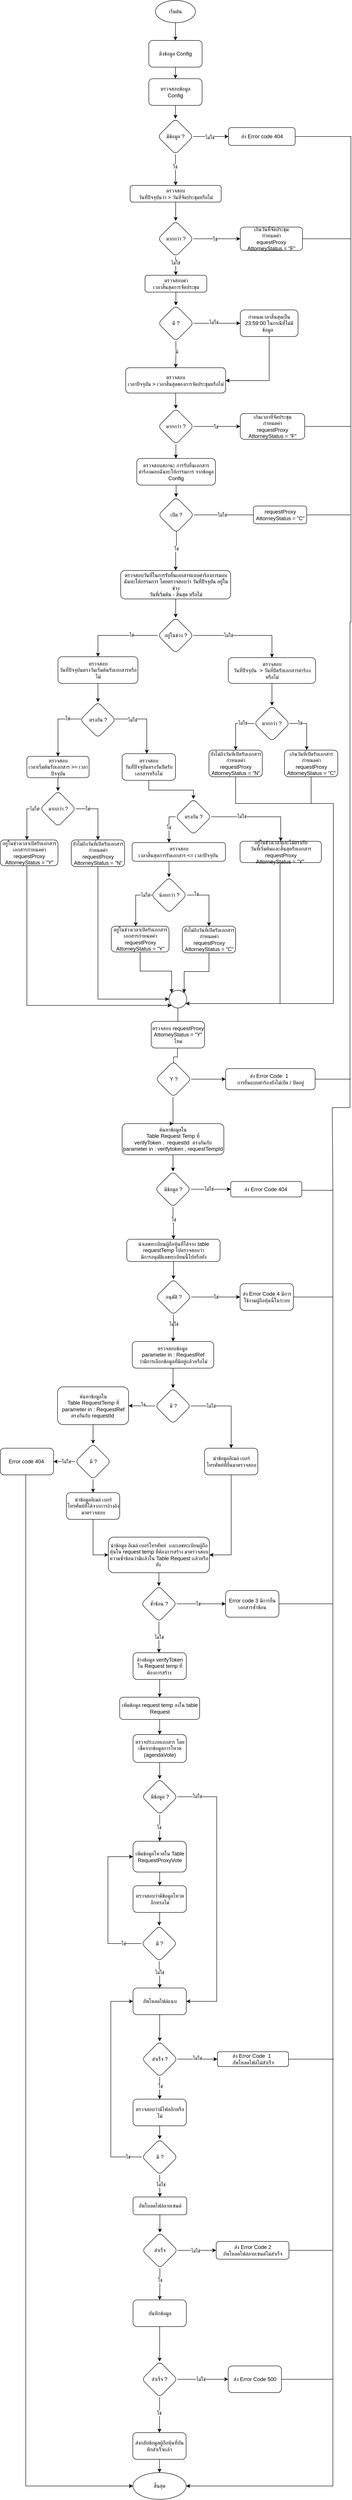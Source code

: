 <mxfile version="20.3.7" type="github" pages="2">
  <diagram id="W21dhTbmkytk5lZT4MXD" name="หน้า-1">
    <mxGraphModel dx="-393" dy="1768" grid="1" gridSize="10" guides="1" tooltips="1" connect="1" arrows="1" fold="1" page="1" pageScale="1" pageWidth="827" pageHeight="1169" math="0" shadow="0">
      <root>
        <mxCell id="0" />
        <mxCell id="1" parent="0" />
        <mxCell id="GbZkfAYd3vnJS4172JL1-101" style="edgeStyle=orthogonalEdgeStyle;rounded=0;orthogonalLoop=1;jettySize=auto;html=1;endArrow=none;endFill=0;" edge="1" parent="1" source="GbZkfAYd3vnJS4172JL1-36">
          <mxGeometry relative="1" as="geometry">
            <mxPoint x="2462" y="-834" as="targetPoint" />
          </mxGeometry>
        </mxCell>
        <mxCell id="GbZkfAYd3vnJS4172JL1-102" style="edgeStyle=orthogonalEdgeStyle;rounded=0;orthogonalLoop=1;jettySize=auto;html=1;endArrow=none;endFill=0;" edge="1" parent="1" source="GbZkfAYd3vnJS4172JL1-11">
          <mxGeometry relative="1" as="geometry">
            <mxPoint x="2462" y="-604" as="targetPoint" />
          </mxGeometry>
        </mxCell>
        <mxCell id="GbZkfAYd3vnJS4172JL1-103" style="edgeStyle=orthogonalEdgeStyle;rounded=0;orthogonalLoop=1;jettySize=auto;html=1;endArrow=none;endFill=0;" edge="1" parent="1">
          <mxGeometry relative="1" as="geometry">
            <mxPoint x="2460" y="1350" as="targetPoint" />
            <mxPoint x="2462" y="-835" as="sourcePoint" />
            <Array as="points">
              <mxPoint x="2462" y="258" />
              <mxPoint x="2460" y="258" />
            </Array>
          </mxGeometry>
        </mxCell>
        <mxCell id="GbZkfAYd3vnJS4172JL1-2" value="เริ่มต้น" style="ellipse;whiteSpace=wrap;html=1;container=0;" vertex="1" parent="1">
          <mxGeometry x="2022" y="-1140" width="90" height="50" as="geometry" />
        </mxCell>
        <mxCell id="GbZkfAYd3vnJS4172JL1-3" value="ดึงข้อมูล Config" style="rounded=1;whiteSpace=wrap;html=1;container=0;" vertex="1" parent="1">
          <mxGeometry x="2007" y="-1050" width="120" height="60" as="geometry" />
        </mxCell>
        <mxCell id="GbZkfAYd3vnJS4172JL1-4" value="" style="edgeStyle=orthogonalEdgeStyle;rounded=0;orthogonalLoop=1;jettySize=auto;html=1;" edge="1" parent="1" source="GbZkfAYd3vnJS4172JL1-2" target="GbZkfAYd3vnJS4172JL1-3">
          <mxGeometry relative="1" as="geometry" />
        </mxCell>
        <mxCell id="GbZkfAYd3vnJS4172JL1-5" value="ตรวจสอบ&lt;br&gt;วันที่ปัจจุบันว่า &amp;gt; วันที่จัดประชุมหรือไม่" style="rounded=1;whiteSpace=wrap;html=1;container=0;" vertex="1" parent="1">
          <mxGeometry x="1965" y="-724" width="205" height="37.5" as="geometry" />
        </mxCell>
        <mxCell id="GbZkfAYd3vnJS4172JL1-6" value="มากกว่า ?" style="rhombus;whiteSpace=wrap;html=1;rounded=1;container=0;" vertex="1" parent="1">
          <mxGeometry x="2027.5" y="-644" width="80" height="80" as="geometry" />
        </mxCell>
        <mxCell id="GbZkfAYd3vnJS4172JL1-7" value="" style="edgeStyle=orthogonalEdgeStyle;rounded=0;orthogonalLoop=1;jettySize=auto;html=1;" edge="1" parent="1" source="GbZkfAYd3vnJS4172JL1-5" target="GbZkfAYd3vnJS4172JL1-6">
          <mxGeometry relative="1" as="geometry" />
        </mxCell>
        <mxCell id="GbZkfAYd3vnJS4172JL1-8" value="ตรวจสอบค่า&lt;br&gt;เวลาสิ้นสุดการจัดประชุม" style="whiteSpace=wrap;html=1;rounded=1;container=0;" vertex="1" parent="1">
          <mxGeometry x="1998.5" y="-522" width="139" height="38" as="geometry" />
        </mxCell>
        <mxCell id="GbZkfAYd3vnJS4172JL1-9" value="" style="edgeStyle=orthogonalEdgeStyle;rounded=0;orthogonalLoop=1;jettySize=auto;html=1;" edge="1" parent="1" source="GbZkfAYd3vnJS4172JL1-6" target="GbZkfAYd3vnJS4172JL1-8">
          <mxGeometry relative="1" as="geometry" />
        </mxCell>
        <mxCell id="GbZkfAYd3vnJS4172JL1-10" value="ไม่ใช่" style="edgeLabel;html=1;align=center;verticalAlign=middle;resizable=0;points=[];container=0;" vertex="1" connectable="0" parent="GbZkfAYd3vnJS4172JL1-9">
          <mxGeometry x="-0.342" y="-1" relative="1" as="geometry">
            <mxPoint as="offset" />
          </mxGeometry>
        </mxCell>
        <mxCell id="GbZkfAYd3vnJS4172JL1-11" value="เกินวันที่จัดประชุม&lt;br&gt;กำหนดค่า &lt;br&gt;equestProxy&lt;br&gt;AttorneyStatus&amp;nbsp;= &quot;F&quot;" style="whiteSpace=wrap;html=1;rounded=1;container=0;" vertex="1" parent="1">
          <mxGeometry x="2213" y="-630.25" width="140" height="52.5" as="geometry" />
        </mxCell>
        <mxCell id="GbZkfAYd3vnJS4172JL1-12" value="" style="edgeStyle=orthogonalEdgeStyle;rounded=0;orthogonalLoop=1;jettySize=auto;html=1;" edge="1" parent="1" source="GbZkfAYd3vnJS4172JL1-6" target="GbZkfAYd3vnJS4172JL1-11">
          <mxGeometry relative="1" as="geometry" />
        </mxCell>
        <mxCell id="GbZkfAYd3vnJS4172JL1-13" value="ใช่" style="edgeLabel;html=1;align=center;verticalAlign=middle;resizable=0;points=[];container=0;" vertex="1" connectable="0" parent="GbZkfAYd3vnJS4172JL1-12">
          <mxGeometry x="-0.089" y="-1" relative="1" as="geometry">
            <mxPoint as="offset" />
          </mxGeometry>
        </mxCell>
        <mxCell id="GbZkfAYd3vnJS4172JL1-14" value="มี ?" style="rhombus;whiteSpace=wrap;html=1;rounded=1;container=0;" vertex="1" parent="1">
          <mxGeometry x="2028" y="-454" width="80" height="80" as="geometry" />
        </mxCell>
        <mxCell id="GbZkfAYd3vnJS4172JL1-15" value="" style="edgeStyle=orthogonalEdgeStyle;rounded=0;orthogonalLoop=1;jettySize=auto;html=1;" edge="1" parent="1" source="GbZkfAYd3vnJS4172JL1-8" target="GbZkfAYd3vnJS4172JL1-14">
          <mxGeometry relative="1" as="geometry" />
        </mxCell>
        <mxCell id="GbZkfAYd3vnJS4172JL1-16" value="กำหนดเวลาสิ้นสุดเป็น&lt;br&gt;23:59:00 ในกรณีที่ไม่มีข้อมูล&amp;nbsp;&amp;nbsp;" style="whiteSpace=wrap;html=1;rounded=1;container=0;" vertex="1" parent="1">
          <mxGeometry x="2213" y="-444" width="130" height="60" as="geometry" />
        </mxCell>
        <mxCell id="GbZkfAYd3vnJS4172JL1-17" value="" style="edgeStyle=orthogonalEdgeStyle;rounded=0;orthogonalLoop=1;jettySize=auto;html=1;" edge="1" parent="1" source="GbZkfAYd3vnJS4172JL1-14" target="GbZkfAYd3vnJS4172JL1-16">
          <mxGeometry relative="1" as="geometry" />
        </mxCell>
        <mxCell id="GbZkfAYd3vnJS4172JL1-18" value="ไม่ใช่" style="edgeLabel;html=1;align=center;verticalAlign=middle;resizable=0;points=[];container=0;" vertex="1" connectable="0" parent="GbZkfAYd3vnJS4172JL1-17">
          <mxGeometry x="-0.145" y="2" relative="1" as="geometry">
            <mxPoint as="offset" />
          </mxGeometry>
        </mxCell>
        <mxCell id="GbZkfAYd3vnJS4172JL1-19" value="ตรวจสอบ&lt;br&gt;เวลาปัจจุบัน &amp;gt; เวลาสิ้นสุดของการจัดประชุมหรือไม่" style="whiteSpace=wrap;html=1;rounded=1;container=0;" vertex="1" parent="1">
          <mxGeometry x="1955" y="-314" width="225" height="57" as="geometry" />
        </mxCell>
        <mxCell id="GbZkfAYd3vnJS4172JL1-20" value="" style="edgeStyle=orthogonalEdgeStyle;rounded=0;orthogonalLoop=1;jettySize=auto;html=1;" edge="1" parent="1" source="GbZkfAYd3vnJS4172JL1-14" target="GbZkfAYd3vnJS4172JL1-19">
          <mxGeometry relative="1" as="geometry" />
        </mxCell>
        <mxCell id="GbZkfAYd3vnJS4172JL1-21" value="มี" style="edgeLabel;html=1;align=center;verticalAlign=middle;resizable=0;points=[];container=0;" vertex="1" connectable="0" parent="GbZkfAYd3vnJS4172JL1-20">
          <mxGeometry x="-0.203" y="2" relative="1" as="geometry">
            <mxPoint as="offset" />
          </mxGeometry>
        </mxCell>
        <mxCell id="GbZkfAYd3vnJS4172JL1-22" style="edgeStyle=orthogonalEdgeStyle;rounded=0;orthogonalLoop=1;jettySize=auto;html=1;" edge="1" parent="1" source="GbZkfAYd3vnJS4172JL1-16" target="GbZkfAYd3vnJS4172JL1-19">
          <mxGeometry relative="1" as="geometry">
            <Array as="points">
              <mxPoint x="2278" y="-285" />
            </Array>
          </mxGeometry>
        </mxCell>
        <mxCell id="GbZkfAYd3vnJS4172JL1-207" value="" style="edgeStyle=orthogonalEdgeStyle;rounded=0;orthogonalLoop=1;jettySize=auto;html=1;" edge="1" parent="1" source="GbZkfAYd3vnJS4172JL1-23">
          <mxGeometry relative="1" as="geometry">
            <mxPoint x="2068" y="-110" as="targetPoint" />
          </mxGeometry>
        </mxCell>
        <mxCell id="GbZkfAYd3vnJS4172JL1-23" value="มากกว่า ?" style="rhombus;whiteSpace=wrap;html=1;rounded=1;container=0;" vertex="1" parent="1">
          <mxGeometry x="2028" y="-222" width="80" height="80" as="geometry" />
        </mxCell>
        <mxCell id="GbZkfAYd3vnJS4172JL1-24" value="" style="edgeStyle=orthogonalEdgeStyle;rounded=0;orthogonalLoop=1;jettySize=auto;html=1;" edge="1" parent="1" source="GbZkfAYd3vnJS4172JL1-19" target="GbZkfAYd3vnJS4172JL1-23">
          <mxGeometry relative="1" as="geometry" />
        </mxCell>
        <mxCell id="GbZkfAYd3vnJS4172JL1-25" style="edgeStyle=orthogonalEdgeStyle;rounded=0;orthogonalLoop=1;jettySize=auto;html=1;endArrow=none;endFill=0;" edge="1" parent="1" source="GbZkfAYd3vnJS4172JL1-26">
          <mxGeometry relative="1" as="geometry">
            <mxPoint x="2462" y="-182" as="targetPoint" />
          </mxGeometry>
        </mxCell>
        <mxCell id="GbZkfAYd3vnJS4172JL1-26" value="เกินเวลาที่จัดประชุม&lt;br&gt;กำหนดค่า&lt;br&gt;requestProxy&lt;br&gt;AttorneyStatus&amp;nbsp;= &quot;F&quot;" style="whiteSpace=wrap;html=1;rounded=1;container=0;" vertex="1" parent="1">
          <mxGeometry x="2213" y="-211" width="145" height="58" as="geometry" />
        </mxCell>
        <mxCell id="GbZkfAYd3vnJS4172JL1-27" value="" style="edgeStyle=orthogonalEdgeStyle;rounded=0;orthogonalLoop=1;jettySize=auto;html=1;" edge="1" parent="1" source="GbZkfAYd3vnJS4172JL1-23" target="GbZkfAYd3vnJS4172JL1-26">
          <mxGeometry relative="1" as="geometry" />
        </mxCell>
        <mxCell id="GbZkfAYd3vnJS4172JL1-28" value="ใช่" style="edgeLabel;html=1;align=center;verticalAlign=middle;resizable=0;points=[];container=0;" vertex="1" connectable="0" parent="GbZkfAYd3vnJS4172JL1-27">
          <mxGeometry x="-0.058" y="-1" relative="1" as="geometry">
            <mxPoint as="offset" />
          </mxGeometry>
        </mxCell>
        <mxCell id="GbZkfAYd3vnJS4172JL1-32" value="ตรวจสอบข้อมูล &lt;br&gt;Config" style="whiteSpace=wrap;html=1;rounded=1;glass=0;strokeWidth=1;shadow=0;container=0;" vertex="1" parent="1">
          <mxGeometry x="2007" y="-964" width="120" height="60" as="geometry" />
        </mxCell>
        <mxCell id="GbZkfAYd3vnJS4172JL1-33" value="" style="edgeStyle=orthogonalEdgeStyle;rounded=0;orthogonalLoop=1;jettySize=auto;html=1;entryX=0.5;entryY=0;entryDx=0;entryDy=0;" edge="1" parent="1" source="GbZkfAYd3vnJS4172JL1-3" target="GbZkfAYd3vnJS4172JL1-32">
          <mxGeometry relative="1" as="geometry" />
        </mxCell>
        <mxCell id="GbZkfAYd3vnJS4172JL1-34" value="มีข้อมูล ?" style="rhombus;whiteSpace=wrap;html=1;rounded=1;glass=0;strokeWidth=1;shadow=0;container=0;" vertex="1" parent="1">
          <mxGeometry x="2027" y="-874" width="80" height="80" as="geometry" />
        </mxCell>
        <mxCell id="GbZkfAYd3vnJS4172JL1-35" value="" style="edgeStyle=orthogonalEdgeStyle;rounded=0;orthogonalLoop=1;jettySize=auto;html=1;" edge="1" parent="1" source="GbZkfAYd3vnJS4172JL1-32" target="GbZkfAYd3vnJS4172JL1-34">
          <mxGeometry relative="1" as="geometry" />
        </mxCell>
        <mxCell id="GbZkfAYd3vnJS4172JL1-36" value="ส่ง Error code 404" style="whiteSpace=wrap;html=1;rounded=1;glass=0;strokeWidth=1;shadow=0;container=0;" vertex="1" parent="1">
          <mxGeometry x="2186.5" y="-854" width="150" height="40" as="geometry" />
        </mxCell>
        <mxCell id="GbZkfAYd3vnJS4172JL1-37" value="" style="edgeStyle=orthogonalEdgeStyle;rounded=0;orthogonalLoop=1;jettySize=auto;html=1;" edge="1" parent="1" source="GbZkfAYd3vnJS4172JL1-34" target="GbZkfAYd3vnJS4172JL1-36">
          <mxGeometry relative="1" as="geometry" />
        </mxCell>
        <mxCell id="GbZkfAYd3vnJS4172JL1-38" value="ไม่ใช่" style="edgeLabel;html=1;align=center;verticalAlign=middle;resizable=0;points=[];container=0;" vertex="1" connectable="0" parent="GbZkfAYd3vnJS4172JL1-37">
          <mxGeometry x="-0.08" y="-2" relative="1" as="geometry">
            <mxPoint as="offset" />
          </mxGeometry>
        </mxCell>
        <mxCell id="GbZkfAYd3vnJS4172JL1-39" value="" style="edgeStyle=orthogonalEdgeStyle;rounded=0;orthogonalLoop=1;jettySize=auto;html=1;" edge="1" parent="1" source="GbZkfAYd3vnJS4172JL1-34" target="GbZkfAYd3vnJS4172JL1-5">
          <mxGeometry relative="1" as="geometry">
            <mxPoint x="2067" y="-726" as="targetPoint" />
          </mxGeometry>
        </mxCell>
        <mxCell id="GbZkfAYd3vnJS4172JL1-40" value="ใช่" style="edgeLabel;html=1;align=center;verticalAlign=middle;resizable=0;points=[];container=0;" vertex="1" connectable="0" parent="GbZkfAYd3vnJS4172JL1-39">
          <mxGeometry x="-0.209" y="-1" relative="1" as="geometry">
            <mxPoint as="offset" />
          </mxGeometry>
        </mxCell>
        <mxCell id="GbZkfAYd3vnJS4172JL1-208" style="edgeStyle=orthogonalEdgeStyle;rounded=0;orthogonalLoop=1;jettySize=auto;html=1;endArrow=none;endFill=0;" edge="1" parent="1" source="GbZkfAYd3vnJS4172JL1-202">
          <mxGeometry relative="1" as="geometry">
            <mxPoint x="2460.0" y="17" as="targetPoint" />
          </mxGeometry>
        </mxCell>
        <mxCell id="GbZkfAYd3vnJS4172JL1-198" value="ตรวจสอบสถานะ การรับยื่นเอกสารคำร้องมอบฉันทะให้กรรมการ จากข้อมูล Config" style="rounded=1;whiteSpace=wrap;html=1;" vertex="1" parent="1">
          <mxGeometry x="1980" y="-110" width="177" height="60" as="geometry" />
        </mxCell>
        <mxCell id="GbZkfAYd3vnJS4172JL1-199" value="" style="edgeStyle=orthogonalEdgeStyle;rounded=0;orthogonalLoop=1;jettySize=auto;html=1;endArrow=classic;endFill=1;entryX=0.5;entryY=0;entryDx=0;entryDy=0;" edge="1" parent="1" target="GbZkfAYd3vnJS4172JL1-29">
          <mxGeometry relative="1" as="geometry">
            <mxPoint x="2069" y="128" as="targetPoint" />
            <mxPoint x="2069" y="50" as="sourcePoint" />
            <Array as="points" />
          </mxGeometry>
        </mxCell>
        <mxCell id="GbZkfAYd3vnJS4172JL1-200" value="ใช่" style="edgeLabel;html=1;align=center;verticalAlign=middle;resizable=0;points=[];" vertex="1" connectable="0" parent="GbZkfAYd3vnJS4172JL1-199">
          <mxGeometry x="-0.081" y="-1" relative="1" as="geometry">
            <mxPoint as="offset" />
          </mxGeometry>
        </mxCell>
        <mxCell id="GbZkfAYd3vnJS4172JL1-201" value="เปิด ?" style="rhombus;whiteSpace=wrap;html=1;rounded=1;" vertex="1" parent="1">
          <mxGeometry x="2028.5" y="-23" width="80" height="80" as="geometry" />
        </mxCell>
        <mxCell id="GbZkfAYd3vnJS4172JL1-202" value="requestProxy&lt;br&gt;AttorneyStatus&amp;nbsp;= &quot;C&quot;" style="whiteSpace=wrap;html=1;rounded=1;" vertex="1" parent="1">
          <mxGeometry x="2242.5" y="-3" width="120" height="40" as="geometry" />
        </mxCell>
        <mxCell id="GbZkfAYd3vnJS4172JL1-203" value="" style="edgeStyle=orthogonalEdgeStyle;rounded=0;orthogonalLoop=1;jettySize=auto;html=1;endArrow=classic;endFill=1;" edge="1" parent="1" source="GbZkfAYd3vnJS4172JL1-198" target="GbZkfAYd3vnJS4172JL1-201">
          <mxGeometry relative="1" as="geometry" />
        </mxCell>
        <mxCell id="GbZkfAYd3vnJS4172JL1-204" style="edgeStyle=orthogonalEdgeStyle;rounded=0;orthogonalLoop=1;jettySize=auto;html=1;endArrow=none;endFill=0;entryX=0;entryY=0.5;entryDx=0;entryDy=0;" edge="1" parent="1" source="GbZkfAYd3vnJS4172JL1-201" target="GbZkfAYd3vnJS4172JL1-202">
          <mxGeometry relative="1" as="geometry">
            <mxPoint x="2510" y="17" as="targetPoint" />
          </mxGeometry>
        </mxCell>
        <mxCell id="GbZkfAYd3vnJS4172JL1-205" value="ไม่ใช่" style="edgeLabel;html=1;align=center;verticalAlign=middle;resizable=0;points=[];" vertex="1" connectable="0" parent="GbZkfAYd3vnJS4172JL1-204">
          <mxGeometry x="0.021" relative="1" as="geometry">
            <mxPoint x="-5" as="offset" />
          </mxGeometry>
        </mxCell>
        <mxCell id="GbZkfAYd3vnJS4172JL1-104" value="ค้นหาข้อมูลใน &lt;br&gt;Table Request Temp ที่ &lt;br&gt;verifyToken ,&amp;nbsp; requestId&amp;nbsp; ตรงกันกับ parameter in : verifytoken , requestTempId" style="rounded=1;whiteSpace=wrap;html=1;container=0;" vertex="1" parent="1">
          <mxGeometry x="1947" y="1386" width="229" height="70" as="geometry" />
        </mxCell>
        <mxCell id="GbZkfAYd3vnJS4172JL1-105" value="มีข้อมูล ?" style="rhombus;whiteSpace=wrap;html=1;rounded=1;container=0;" vertex="1" parent="1">
          <mxGeometry x="2021.5" y="1493.5" width="80" height="80" as="geometry" />
        </mxCell>
        <mxCell id="GbZkfAYd3vnJS4172JL1-106" value="" style="edgeStyle=orthogonalEdgeStyle;rounded=0;orthogonalLoop=1;jettySize=auto;html=1;" edge="1" parent="1" source="GbZkfAYd3vnJS4172JL1-104" target="GbZkfAYd3vnJS4172JL1-105">
          <mxGeometry relative="1" as="geometry">
            <mxPoint x="2061.5" y="1453.5" as="sourcePoint" />
          </mxGeometry>
        </mxCell>
        <mxCell id="GbZkfAYd3vnJS4172JL1-107" style="edgeStyle=orthogonalEdgeStyle;rounded=0;orthogonalLoop=1;jettySize=auto;html=1;endArrow=none;endFill=0;" edge="1" parent="1">
          <mxGeometry relative="1" as="geometry">
            <mxPoint x="2421.5" y="1536" as="targetPoint" />
            <mxPoint x="2351.5" y="1536" as="sourcePoint" />
            <Array as="points">
              <mxPoint x="2421.5" y="1536" />
            </Array>
          </mxGeometry>
        </mxCell>
        <mxCell id="GbZkfAYd3vnJS4172JL1-108" value="ส่ง Error Code 404&amp;nbsp;" style="whiteSpace=wrap;html=1;rounded=1;container=0;" vertex="1" parent="1">
          <mxGeometry x="2191.5" y="1516" width="160" height="35" as="geometry" />
        </mxCell>
        <mxCell id="GbZkfAYd3vnJS4172JL1-109" value="" style="edgeStyle=orthogonalEdgeStyle;rounded=0;orthogonalLoop=1;jettySize=auto;html=1;" edge="1" parent="1" source="GbZkfAYd3vnJS4172JL1-105" target="GbZkfAYd3vnJS4172JL1-108">
          <mxGeometry relative="1" as="geometry" />
        </mxCell>
        <mxCell id="GbZkfAYd3vnJS4172JL1-110" value="ไม่ใช่" style="edgeLabel;html=1;align=center;verticalAlign=middle;resizable=0;points=[];container=0;" vertex="1" connectable="0" parent="GbZkfAYd3vnJS4172JL1-109">
          <mxGeometry x="-0.099" y="1" relative="1" as="geometry">
            <mxPoint as="offset" />
          </mxGeometry>
        </mxCell>
        <mxCell id="GbZkfAYd3vnJS4172JL1-111" value="" style="edgeStyle=orthogonalEdgeStyle;rounded=0;orthogonalLoop=1;jettySize=auto;html=1;entryX=0.5;entryY=0;entryDx=0;entryDy=0;" edge="1" parent="1" source="GbZkfAYd3vnJS4172JL1-105" target="GbZkfAYd3vnJS4172JL1-120">
          <mxGeometry relative="1" as="geometry">
            <mxPoint x="2061.5" y="1636" as="targetPoint" />
          </mxGeometry>
        </mxCell>
        <mxCell id="GbZkfAYd3vnJS4172JL1-112" value="ใช่" style="edgeLabel;html=1;align=center;verticalAlign=middle;resizable=0;points=[];container=0;" vertex="1" connectable="0" parent="GbZkfAYd3vnJS4172JL1-111">
          <mxGeometry x="-0.232" y="1" relative="1" as="geometry">
            <mxPoint as="offset" />
          </mxGeometry>
        </mxCell>
        <mxCell id="GbZkfAYd3vnJS4172JL1-113" style="edgeStyle=orthogonalEdgeStyle;rounded=0;orthogonalLoop=1;jettySize=auto;html=1;entryX=1;entryY=0.5;entryDx=0;entryDy=0;" edge="1" parent="1" target="GbZkfAYd3vnJS4172JL1-193">
          <mxGeometry relative="1" as="geometry">
            <mxPoint x="2441.5" y="3616" as="targetPoint" />
            <mxPoint x="2421.5" y="1536" as="sourcePoint" />
            <Array as="points">
              <mxPoint x="2422" y="4450" />
            </Array>
          </mxGeometry>
        </mxCell>
        <mxCell id="GbZkfAYd3vnJS4172JL1-114" value="" style="endArrow=none;html=1;rounded=0;" edge="1" parent="1">
          <mxGeometry width="50" height="50" relative="1" as="geometry">
            <mxPoint x="2421.5" y="1536" as="sourcePoint" />
            <mxPoint x="2460" y="1350" as="targetPoint" />
            <Array as="points">
              <mxPoint x="2420" y="1350" />
              <mxPoint x="2440" y="1350" />
            </Array>
          </mxGeometry>
        </mxCell>
        <mxCell id="GbZkfAYd3vnJS4172JL1-115" value="" style="edgeStyle=orthogonalEdgeStyle;rounded=0;orthogonalLoop=1;jettySize=auto;html=1;endArrow=classic;endFill=1;" edge="1" parent="1">
          <mxGeometry relative="1" as="geometry">
            <mxPoint x="2061.5" y="1326.0" as="sourcePoint" />
            <mxPoint x="2062.518" y="1386.0" as="targetPoint" />
            <Array as="points">
              <mxPoint x="2061.5" y="1386" />
            </Array>
          </mxGeometry>
        </mxCell>
        <mxCell id="GbZkfAYd3vnJS4172JL1-116" style="edgeStyle=orthogonalEdgeStyle;rounded=0;orthogonalLoop=1;jettySize=auto;html=1;endArrow=none;endFill=0;" edge="1" parent="1" source="GbZkfAYd3vnJS4172JL1-117">
          <mxGeometry relative="1" as="geometry">
            <mxPoint x="2461.5" y="1286" as="targetPoint" />
          </mxGeometry>
        </mxCell>
        <mxCell id="GbZkfAYd3vnJS4172JL1-117" value="ส่ง Error Code&amp;nbsp;&lt;span style=&quot;&quot;&gt; &lt;/span&gt;1&amp;nbsp;&amp;nbsp;&lt;br&gt;การยื่นแบบคำร้องยังไม่เปิด / ปิดอยู่" style="whiteSpace=wrap;html=1;rounded=1;container=0;" vertex="1" parent="1">
          <mxGeometry x="2180" y="1262.25" width="201.5" height="47.5" as="geometry" />
        </mxCell>
        <mxCell id="GbZkfAYd3vnJS4172JL1-118" style="edgeStyle=orthogonalEdgeStyle;rounded=0;orthogonalLoop=1;jettySize=auto;html=1;entryX=0;entryY=0.5;entryDx=0;entryDy=0;endArrow=classic;endFill=1;" edge="1" parent="1" source="GbZkfAYd3vnJS4172JL1-99" target="GbZkfAYd3vnJS4172JL1-117">
          <mxGeometry relative="1" as="geometry" />
        </mxCell>
        <mxCell id="GbZkfAYd3vnJS4172JL1-120" value="นำเลขทะเบียนผู้ถือหุ้นที่ได้จาก table requestTemp ไปตรวจสอบว่า&lt;br&gt;มีการอนุมัติเลขทะเบียนนี้ไปหรือยัง" style="rounded=1;whiteSpace=wrap;html=1;container=0;" vertex="1" parent="1">
          <mxGeometry x="1957.5" y="1646" width="210" height="50" as="geometry" />
        </mxCell>
        <mxCell id="GbZkfAYd3vnJS4172JL1-121" style="edgeStyle=orthogonalEdgeStyle;rounded=0;orthogonalLoop=1;jettySize=auto;html=1;endArrow=none;endFill=0;" edge="1" parent="1" source="GbZkfAYd3vnJS4172JL1-124">
          <mxGeometry relative="1" as="geometry">
            <mxPoint x="2421.5" y="1776" as="targetPoint" />
          </mxGeometry>
        </mxCell>
        <mxCell id="GbZkfAYd3vnJS4172JL1-123" value="อนุมัติ ?" style="rhombus;whiteSpace=wrap;html=1;rounded=1;container=0;" vertex="1" parent="1">
          <mxGeometry x="2022.5" y="1736" width="80" height="80" as="geometry" />
        </mxCell>
        <mxCell id="GbZkfAYd3vnJS4172JL1-119" value="" style="edgeStyle=orthogonalEdgeStyle;rounded=0;orthogonalLoop=1;jettySize=auto;html=1;endArrow=classic;endFill=1;" edge="1" parent="1" source="GbZkfAYd3vnJS4172JL1-120" target="GbZkfAYd3vnJS4172JL1-123">
          <mxGeometry relative="1" as="geometry" />
        </mxCell>
        <mxCell id="GbZkfAYd3vnJS4172JL1-124" value="ส่ง Error Code 4 มีการใช้งานผู้ถือหุ้นนี้ในระบบ" style="whiteSpace=wrap;html=1;rounded=1;container=0;" vertex="1" parent="1">
          <mxGeometry x="2212.5" y="1746" width="120" height="60" as="geometry" />
        </mxCell>
        <mxCell id="GbZkfAYd3vnJS4172JL1-125" value="ใช่" style="edgeStyle=orthogonalEdgeStyle;rounded=0;orthogonalLoop=1;jettySize=auto;html=1;" edge="1" parent="1" source="GbZkfAYd3vnJS4172JL1-123" target="GbZkfAYd3vnJS4172JL1-124">
          <mxGeometry relative="1" as="geometry" />
        </mxCell>
        <mxCell id="GbZkfAYd3vnJS4172JL1-126" value="ไม่ใช่" style="edgeLabel;html=1;align=center;verticalAlign=middle;resizable=0;points=[];container=0;" vertex="1" connectable="0" parent="1">
          <mxGeometry x="2062.5" y="1836.263" as="geometry" />
        </mxCell>
        <mxCell id="GbZkfAYd3vnJS4172JL1-128" value="ตรวจสอบข้อมูล&amp;nbsp;&lt;br&gt;parameter in : RequestRef&lt;br&gt;ว่ามีการเลือกข้อมูลที่มีอยู่เเล้วหรือไม่" style="rounded=1;whiteSpace=wrap;html=1;container=0;" vertex="1" parent="1">
          <mxGeometry x="1969.75" y="1876" width="183.5" height="60" as="geometry" />
        </mxCell>
        <mxCell id="GbZkfAYd3vnJS4172JL1-122" style="edgeStyle=orthogonalEdgeStyle;rounded=0;orthogonalLoop=1;jettySize=auto;html=1;endArrow=classic;endFill=1;" edge="1" parent="1" source="GbZkfAYd3vnJS4172JL1-123" target="GbZkfAYd3vnJS4172JL1-128">
          <mxGeometry relative="1" as="geometry">
            <mxPoint x="2062.5" y="1866" as="targetPoint" />
          </mxGeometry>
        </mxCell>
        <mxCell id="GbZkfAYd3vnJS4172JL1-133" value="มี ?" style="rhombus;whiteSpace=wrap;html=1;rounded=1;container=0;" vertex="1" parent="1">
          <mxGeometry x="2021.5" y="1981" width="80" height="80" as="geometry" />
        </mxCell>
        <mxCell id="GbZkfAYd3vnJS4172JL1-127" value="" style="edgeStyle=orthogonalEdgeStyle;rounded=0;orthogonalLoop=1;jettySize=auto;html=1;endArrow=classic;endFill=1;" edge="1" parent="1" source="GbZkfAYd3vnJS4172JL1-128" target="GbZkfAYd3vnJS4172JL1-133">
          <mxGeometry relative="1" as="geometry" />
        </mxCell>
        <mxCell id="GbZkfAYd3vnJS4172JL1-135" value="ค้นหาข้อมูลใน&lt;br&gt;Table RequestTemp ที่&lt;br&gt;parameter in : RequestRef ตรงกันกับ requestId&amp;nbsp;" style="whiteSpace=wrap;html=1;rounded=1;container=0;" vertex="1" parent="1">
          <mxGeometry x="1801.5" y="1978" width="160" height="85" as="geometry" />
        </mxCell>
        <mxCell id="GbZkfAYd3vnJS4172JL1-129" value="" style="edgeStyle=orthogonalEdgeStyle;rounded=0;orthogonalLoop=1;jettySize=auto;html=1;endArrow=classic;endFill=1;" edge="1" parent="1" source="GbZkfAYd3vnJS4172JL1-133" target="GbZkfAYd3vnJS4172JL1-135">
          <mxGeometry relative="1" as="geometry" />
        </mxCell>
        <mxCell id="GbZkfAYd3vnJS4172JL1-130" value="ใช่" style="edgeLabel;html=1;align=center;verticalAlign=middle;resizable=0;points=[];container=0;" vertex="1" connectable="0" parent="GbZkfAYd3vnJS4172JL1-129">
          <mxGeometry x="-0.072" y="-3" relative="1" as="geometry">
            <mxPoint as="offset" />
          </mxGeometry>
        </mxCell>
        <mxCell id="GbZkfAYd3vnJS4172JL1-139" value="มี ?" style="rhombus;whiteSpace=wrap;html=1;rounded=1;container=0;" vertex="1" parent="1">
          <mxGeometry x="1841.5" y="2106" width="80" height="80" as="geometry" />
        </mxCell>
        <mxCell id="GbZkfAYd3vnJS4172JL1-134" value="" style="edgeStyle=orthogonalEdgeStyle;rounded=0;orthogonalLoop=1;jettySize=auto;html=1;endArrow=classic;endFill=1;" edge="1" parent="1" source="GbZkfAYd3vnJS4172JL1-135" target="GbZkfAYd3vnJS4172JL1-139">
          <mxGeometry relative="1" as="geometry" />
        </mxCell>
        <mxCell id="GbZkfAYd3vnJS4172JL1-211" style="edgeStyle=orthogonalEdgeStyle;rounded=0;orthogonalLoop=1;jettySize=auto;html=1;entryX=0;entryY=0.5;entryDx=0;entryDy=0;endArrow=classic;endFill=1;" edge="1" parent="1" source="GbZkfAYd3vnJS4172JL1-140" target="GbZkfAYd3vnJS4172JL1-193">
          <mxGeometry relative="1" as="geometry">
            <Array as="points">
              <mxPoint x="1730" y="4450" />
            </Array>
          </mxGeometry>
        </mxCell>
        <mxCell id="GbZkfAYd3vnJS4172JL1-140" value="Error code 404&amp;nbsp;" style="whiteSpace=wrap;html=1;rounded=1;container=0;" vertex="1" parent="1">
          <mxGeometry x="1672.5" y="2116" width="120" height="60" as="geometry" />
        </mxCell>
        <mxCell id="GbZkfAYd3vnJS4172JL1-136" value="" style="edgeStyle=orthogonalEdgeStyle;rounded=0;orthogonalLoop=1;jettySize=auto;html=1;endArrow=classic;endFill=1;" edge="1" parent="1" source="GbZkfAYd3vnJS4172JL1-139" target="GbZkfAYd3vnJS4172JL1-140">
          <mxGeometry relative="1" as="geometry" />
        </mxCell>
        <mxCell id="GbZkfAYd3vnJS4172JL1-137" value="ไม่ใช่" style="edgeLabel;html=1;align=center;verticalAlign=middle;resizable=0;points=[];container=0;" vertex="1" connectable="0" parent="GbZkfAYd3vnJS4172JL1-136">
          <mxGeometry x="-0.141" relative="1" as="geometry">
            <mxPoint as="offset" />
          </mxGeometry>
        </mxCell>
        <mxCell id="GbZkfAYd3vnJS4172JL1-142" value="นำข้อมูล อีเมล์ เบอร์โทรศัพท์&amp;nbsp; เเละเลขทะเบียนผู้ถือหุ้นใน request temp ที่ต้องการสร้าง มาตรวจสอบความซ้ำซ้อนว่ามีเเล้วใน Table Request เเล้วหรือยัง&amp;nbsp;" style="whiteSpace=wrap;html=1;rounded=1;container=0;" vertex="1" parent="1">
          <mxGeometry x="1916" y="2316" width="227.5" height="80" as="geometry" />
        </mxCell>
        <mxCell id="GbZkfAYd3vnJS4172JL1-145" value="ไม่ใช่" style="edgeStyle=orthogonalEdgeStyle;rounded=0;orthogonalLoop=1;jettySize=auto;html=1;endArrow=classic;endFill=1;entryX=0.5;entryY=0;entryDx=0;entryDy=0;" edge="1" parent="1" source="GbZkfAYd3vnJS4172JL1-146">
          <mxGeometry relative="1" as="geometry">
            <mxPoint x="2029.75" y="2576" as="targetPoint" />
          </mxGeometry>
        </mxCell>
        <mxCell id="GbZkfAYd3vnJS4172JL1-146" value="ซ้ำซ้อน ?" style="rhombus;whiteSpace=wrap;html=1;rounded=1;container=0;" vertex="1" parent="1">
          <mxGeometry x="1989.75" y="2426" width="80" height="80" as="geometry" />
        </mxCell>
        <mxCell id="GbZkfAYd3vnJS4172JL1-141" value="" style="edgeStyle=orthogonalEdgeStyle;rounded=0;orthogonalLoop=1;jettySize=auto;html=1;endArrow=classic;endFill=1;" edge="1" parent="1" source="GbZkfAYd3vnJS4172JL1-142" target="GbZkfAYd3vnJS4172JL1-146">
          <mxGeometry relative="1" as="geometry" />
        </mxCell>
        <mxCell id="GbZkfAYd3vnJS4172JL1-147" style="edgeStyle=orthogonalEdgeStyle;rounded=0;orthogonalLoop=1;jettySize=auto;html=1;endArrow=none;endFill=0;" edge="1" parent="1" source="GbZkfAYd3vnJS4172JL1-148">
          <mxGeometry relative="1" as="geometry">
            <mxPoint x="2421.5" y="2466" as="targetPoint" />
          </mxGeometry>
        </mxCell>
        <mxCell id="GbZkfAYd3vnJS4172JL1-148" value="Error code 3 มีการยื่นเอกสารซ้ำซ้อน" style="whiteSpace=wrap;html=1;rounded=1;container=0;" vertex="1" parent="1">
          <mxGeometry x="2180" y="2436" width="120" height="60" as="geometry" />
        </mxCell>
        <mxCell id="GbZkfAYd3vnJS4172JL1-143" value="" style="edgeStyle=orthogonalEdgeStyle;rounded=0;orthogonalLoop=1;jettySize=auto;html=1;endArrow=classic;endFill=1;" edge="1" parent="1" source="GbZkfAYd3vnJS4172JL1-146" target="GbZkfAYd3vnJS4172JL1-148">
          <mxGeometry relative="1" as="geometry" />
        </mxCell>
        <mxCell id="GbZkfAYd3vnJS4172JL1-144" value="ใช่" style="edgeLabel;html=1;align=center;verticalAlign=middle;resizable=0;points=[];container=0;" vertex="1" connectable="0" parent="GbZkfAYd3vnJS4172JL1-143">
          <mxGeometry x="-0.139" relative="1" as="geometry">
            <mxPoint as="offset" />
          </mxGeometry>
        </mxCell>
        <mxCell id="GbZkfAYd3vnJS4172JL1-131" value="" style="edgeStyle=orthogonalEdgeStyle;rounded=0;orthogonalLoop=1;jettySize=auto;html=1;endArrow=classic;endFill=1;entryX=0.5;entryY=0;entryDx=0;entryDy=0;" edge="1" parent="1" source="GbZkfAYd3vnJS4172JL1-133" target="GbZkfAYd3vnJS4172JL1-209">
          <mxGeometry relative="1" as="geometry">
            <mxPoint x="2186.5" y="2021" as="targetPoint" />
          </mxGeometry>
        </mxCell>
        <mxCell id="GbZkfAYd3vnJS4172JL1-132" value="ไม่ใช่" style="edgeLabel;html=1;align=center;verticalAlign=middle;resizable=0;points=[];container=0;" vertex="1" connectable="0" parent="GbZkfAYd3vnJS4172JL1-131">
          <mxGeometry x="-0.297" y="2" relative="1" as="geometry">
            <mxPoint x="-20" y="2" as="offset" />
          </mxGeometry>
        </mxCell>
        <mxCell id="GbZkfAYd3vnJS4172JL1-157" style="edgeStyle=orthogonalEdgeStyle;rounded=0;orthogonalLoop=1;jettySize=auto;html=1;entryX=0;entryY=0.5;entryDx=0;entryDy=0;endArrow=classic;endFill=1;" edge="1" parent="1" source="GbZkfAYd3vnJS4172JL1-158" target="GbZkfAYd3vnJS4172JL1-142">
          <mxGeometry relative="1" as="geometry" />
        </mxCell>
        <mxCell id="GbZkfAYd3vnJS4172JL1-158" value="นำข้อมูลอีเมล์ เบอร์โทรศัพท์ที่ได้จากการอ้างอิงมาตรวจสอบ" style="whiteSpace=wrap;html=1;rounded=1;container=0;" vertex="1" parent="1">
          <mxGeometry x="1821.5" y="2216" width="120" height="60" as="geometry" />
        </mxCell>
        <mxCell id="GbZkfAYd3vnJS4172JL1-138" value="" style="edgeStyle=orthogonalEdgeStyle;rounded=0;orthogonalLoop=1;jettySize=auto;html=1;endArrow=classic;endFill=1;" edge="1" parent="1" source="GbZkfAYd3vnJS4172JL1-139" target="GbZkfAYd3vnJS4172JL1-158">
          <mxGeometry relative="1" as="geometry" />
        </mxCell>
        <mxCell id="GbZkfAYd3vnJS4172JL1-29" value="&lt;span style=&quot;color: rgb(0, 0, 0); font-family: Helvetica; font-size: 12px; font-style: normal; font-variant-ligatures: normal; font-variant-caps: normal; font-weight: 400; letter-spacing: normal; orphans: 2; text-align: center; text-indent: 0px; text-transform: none; widows: 2; word-spacing: 0px; -webkit-text-stroke-width: 0px; background-color: rgb(248, 249, 250); text-decoration-thickness: initial; text-decoration-style: initial; text-decoration-color: initial; float: none; display: inline !important;&quot;&gt;ตรวจสอบวันที่ในการรับยื่นเอกสารแบบคำร้องการมอบฉันทะให้กรรมการ โดยตรวจสอบว่า วันที่ปัจจุบัน อยู่ในช่วง&lt;/span&gt;&lt;br style=&quot;color: rgb(0, 0, 0); font-family: Helvetica; font-size: 12px; font-style: normal; font-variant-ligatures: normal; font-variant-caps: normal; font-weight: 400; letter-spacing: normal; orphans: 2; text-align: center; text-indent: 0px; text-transform: none; widows: 2; word-spacing: 0px; -webkit-text-stroke-width: 0px; background-color: rgb(248, 249, 250); text-decoration-thickness: initial; text-decoration-style: initial; text-decoration-color: initial;&quot;&gt;&lt;span style=&quot;color: rgb(0, 0, 0); font-family: Helvetica; font-size: 12px; font-style: normal; font-variant-ligatures: normal; font-variant-caps: normal; font-weight: 400; letter-spacing: normal; orphans: 2; text-align: center; text-indent: 0px; text-transform: none; widows: 2; word-spacing: 0px; -webkit-text-stroke-width: 0px; background-color: rgb(248, 249, 250); text-decoration-thickness: initial; text-decoration-style: initial; text-decoration-color: initial; float: none; display: inline !important;&quot;&gt;วันที่เริ่มต้น - สิ้นสุด หรือไม่&lt;/span&gt;" style="whiteSpace=wrap;html=1;rounded=1;container=0;" vertex="1" parent="1">
          <mxGeometry x="1943.75" y="142" width="247.5" height="64" as="geometry" />
        </mxCell>
        <mxCell id="GbZkfAYd3vnJS4172JL1-41" value="อยู่ในช่วง ?" style="rhombus;whiteSpace=wrap;html=1;rounded=1;container=0;" vertex="1" parent="1">
          <mxGeometry x="2027.5" y="248" width="80" height="80" as="geometry" />
        </mxCell>
        <mxCell id="GbZkfAYd3vnJS4172JL1-42" value="" style="edgeStyle=orthogonalEdgeStyle;rounded=0;orthogonalLoop=1;jettySize=auto;html=1;" edge="1" parent="1" source="GbZkfAYd3vnJS4172JL1-29" target="GbZkfAYd3vnJS4172JL1-41">
          <mxGeometry relative="1" as="geometry" />
        </mxCell>
        <mxCell id="GbZkfAYd3vnJS4172JL1-43" value="ตรวจสอบ&lt;br&gt;วันที่ปัจจุบัน&amp;nbsp; &amp;gt; วันที่ปิดรับเอกสารคำร้อง&lt;br&gt;หรือไม่" style="whiteSpace=wrap;html=1;rounded=1;container=0;" vertex="1" parent="1">
          <mxGeometry x="2186" y="338" width="196.5" height="58" as="geometry" />
        </mxCell>
        <mxCell id="GbZkfAYd3vnJS4172JL1-44" value="" style="edgeStyle=orthogonalEdgeStyle;rounded=0;orthogonalLoop=1;jettySize=auto;html=1;" edge="1" parent="1" source="GbZkfAYd3vnJS4172JL1-41" target="GbZkfAYd3vnJS4172JL1-43">
          <mxGeometry relative="1" as="geometry" />
        </mxCell>
        <mxCell id="GbZkfAYd3vnJS4172JL1-45" value="ไม่ใช่" style="edgeLabel;html=1;align=center;verticalAlign=middle;resizable=0;points=[];container=0;" vertex="1" connectable="0" parent="GbZkfAYd3vnJS4172JL1-44">
          <mxGeometry x="-0.069" y="1" relative="1" as="geometry">
            <mxPoint x="-27" y="1" as="offset" />
          </mxGeometry>
        </mxCell>
        <mxCell id="GbZkfAYd3vnJS4172JL1-46" value="มากกว่า ?" style="rhombus;whiteSpace=wrap;html=1;rounded=1;container=0;" vertex="1" parent="1">
          <mxGeometry x="2244.25" y="446" width="80" height="80" as="geometry" />
        </mxCell>
        <mxCell id="GbZkfAYd3vnJS4172JL1-47" value="" style="edgeStyle=orthogonalEdgeStyle;rounded=0;orthogonalLoop=1;jettySize=auto;html=1;" edge="1" parent="1" source="GbZkfAYd3vnJS4172JL1-43" target="GbZkfAYd3vnJS4172JL1-46">
          <mxGeometry relative="1" as="geometry" />
        </mxCell>
        <mxCell id="GbZkfAYd3vnJS4172JL1-48" style="edgeStyle=orthogonalEdgeStyle;rounded=0;orthogonalLoop=1;jettySize=auto;html=1;endArrow=none;endFill=0;" edge="1" parent="1" source="GbZkfAYd3vnJS4172JL1-49">
          <mxGeometry relative="1" as="geometry">
            <mxPoint x="2302.5" y="1106" as="targetPoint" />
            <Array as="points">
              <mxPoint x="2202.5" y="666" />
              <mxPoint x="2422.5" y="666" />
              <mxPoint x="2422.5" y="1116" />
              <mxPoint x="2302.5" y="1116" />
            </Array>
          </mxGeometry>
        </mxCell>
        <mxCell id="GbZkfAYd3vnJS4172JL1-49" value="ยังไม่ถึงวันที่เปิดรับเอกสารกำหนดค่า&lt;br&gt;requestProxy&lt;br&gt;AttorneyStatus&amp;nbsp;= &quot;N&quot;" style="whiteSpace=wrap;html=1;rounded=1;container=0;" vertex="1" parent="1">
          <mxGeometry x="2142.5" y="546" width="120" height="60" as="geometry" />
        </mxCell>
        <mxCell id="GbZkfAYd3vnJS4172JL1-50" value="" style="edgeStyle=orthogonalEdgeStyle;rounded=0;orthogonalLoop=1;jettySize=auto;html=1;entryX=0.5;entryY=0;entryDx=0;entryDy=0;" edge="1" parent="1" source="GbZkfAYd3vnJS4172JL1-46" target="GbZkfAYd3vnJS4172JL1-49">
          <mxGeometry relative="1" as="geometry">
            <Array as="points">
              <mxPoint x="2202.5" y="486" />
            </Array>
          </mxGeometry>
        </mxCell>
        <mxCell id="GbZkfAYd3vnJS4172JL1-51" value="ไม่ใช่" style="edgeLabel;html=1;align=center;verticalAlign=middle;resizable=0;points=[];container=0;" vertex="1" connectable="0" parent="GbZkfAYd3vnJS4172JL1-50">
          <mxGeometry x="-0.484" y="-1" relative="1" as="geometry">
            <mxPoint as="offset" />
          </mxGeometry>
        </mxCell>
        <mxCell id="GbZkfAYd3vnJS4172JL1-52" style="edgeStyle=orthogonalEdgeStyle;rounded=0;orthogonalLoop=1;jettySize=auto;html=1;endArrow=none;endFill=0;" edge="1" parent="1" source="GbZkfAYd3vnJS4172JL1-53">
          <mxGeometry relative="1" as="geometry">
            <mxPoint x="2372.5" y="666" as="targetPoint" />
          </mxGeometry>
        </mxCell>
        <mxCell id="GbZkfAYd3vnJS4172JL1-53" value="เกินวันที่เปิดรับเอกสาร&lt;br&gt;กำหนดค่า&lt;br&gt;requestProxy&lt;br&gt;AttorneyStatus&amp;nbsp;= &quot;C&quot;" style="whiteSpace=wrap;html=1;rounded=1;container=0;" vertex="1" parent="1">
          <mxGeometry x="2312.5" y="546" width="120" height="60" as="geometry" />
        </mxCell>
        <mxCell id="GbZkfAYd3vnJS4172JL1-54" value="" style="edgeStyle=orthogonalEdgeStyle;rounded=0;orthogonalLoop=1;jettySize=auto;html=1;" edge="1" parent="1" source="GbZkfAYd3vnJS4172JL1-46" target="GbZkfAYd3vnJS4172JL1-53">
          <mxGeometry relative="1" as="geometry">
            <Array as="points">
              <mxPoint x="2362.5" y="486" />
            </Array>
          </mxGeometry>
        </mxCell>
        <mxCell id="GbZkfAYd3vnJS4172JL1-55" value="ใช่" style="edgeLabel;html=1;align=center;verticalAlign=middle;resizable=0;points=[];container=0;" vertex="1" connectable="0" parent="GbZkfAYd3vnJS4172JL1-54">
          <mxGeometry x="-0.537" y="1" relative="1" as="geometry">
            <mxPoint as="offset" />
          </mxGeometry>
        </mxCell>
        <mxCell id="GbZkfAYd3vnJS4172JL1-56" value="ตรวจสอบ&lt;br&gt;วันที่ปัจจุบันตรงวันเริ่มต้นรับเอกสารหรือไม่" style="whiteSpace=wrap;html=1;rounded=1;container=0;" vertex="1" parent="1">
          <mxGeometry x="1802.5" y="336" width="180" height="60" as="geometry" />
        </mxCell>
        <mxCell id="GbZkfAYd3vnJS4172JL1-57" value="" style="edgeStyle=orthogonalEdgeStyle;rounded=0;orthogonalLoop=1;jettySize=auto;html=1;" edge="1" parent="1" source="GbZkfAYd3vnJS4172JL1-41" target="GbZkfAYd3vnJS4172JL1-56">
          <mxGeometry relative="1" as="geometry" />
        </mxCell>
        <mxCell id="GbZkfAYd3vnJS4172JL1-58" value="ใช่" style="edgeLabel;html=1;align=center;verticalAlign=middle;resizable=0;points=[];container=0;" vertex="1" connectable="0" parent="GbZkfAYd3vnJS4172JL1-57">
          <mxGeometry x="-0.355" y="-1" relative="1" as="geometry">
            <mxPoint x="-1" as="offset" />
          </mxGeometry>
        </mxCell>
        <mxCell id="GbZkfAYd3vnJS4172JL1-59" value="ตรงกัน ?" style="rhombus;whiteSpace=wrap;html=1;rounded=1;container=0;" vertex="1" parent="1">
          <mxGeometry x="1852.5" y="438" width="80" height="80" as="geometry" />
        </mxCell>
        <mxCell id="GbZkfAYd3vnJS4172JL1-60" value="" style="edgeStyle=orthogonalEdgeStyle;rounded=0;orthogonalLoop=1;jettySize=auto;html=1;" edge="1" parent="1" source="GbZkfAYd3vnJS4172JL1-56" target="GbZkfAYd3vnJS4172JL1-59">
          <mxGeometry relative="1" as="geometry" />
        </mxCell>
        <mxCell id="GbZkfAYd3vnJS4172JL1-61" value="ตรวจสอบ&lt;br&gt;เวลาเริ่มต้นรับเอกสาร &amp;gt;= เวลาปัจจุบัน" style="whiteSpace=wrap;html=1;rounded=1;container=0;" vertex="1" parent="1">
          <mxGeometry x="1732.5" y="560" width="140" height="48" as="geometry" />
        </mxCell>
        <mxCell id="GbZkfAYd3vnJS4172JL1-62" value="" style="edgeStyle=orthogonalEdgeStyle;rounded=0;orthogonalLoop=1;jettySize=auto;html=1;" edge="1" parent="1" source="GbZkfAYd3vnJS4172JL1-59" target="GbZkfAYd3vnJS4172JL1-61">
          <mxGeometry relative="1" as="geometry">
            <Array as="points">
              <mxPoint x="1802.5" y="476" />
            </Array>
          </mxGeometry>
        </mxCell>
        <mxCell id="GbZkfAYd3vnJS4172JL1-63" value="ใช่" style="edgeLabel;html=1;align=center;verticalAlign=middle;resizable=0;points=[];container=0;" vertex="1" connectable="0" parent="GbZkfAYd3vnJS4172JL1-62">
          <mxGeometry x="-0.541" y="-1" relative="1" as="geometry">
            <mxPoint as="offset" />
          </mxGeometry>
        </mxCell>
        <mxCell id="GbZkfAYd3vnJS4172JL1-64" value="ตรวจสอบ&lt;br&gt;วันที่ปัจจุบันตรงวันปิดรับเอกสารหรือไม่" style="whiteSpace=wrap;html=1;rounded=1;container=0;" vertex="1" parent="1">
          <mxGeometry x="1947" y="554" width="120" height="60" as="geometry" />
        </mxCell>
        <mxCell id="GbZkfAYd3vnJS4172JL1-65" value="" style="edgeStyle=orthogonalEdgeStyle;rounded=0;orthogonalLoop=1;jettySize=auto;html=1;" edge="1" parent="1" source="GbZkfAYd3vnJS4172JL1-59" target="GbZkfAYd3vnJS4172JL1-64">
          <mxGeometry relative="1" as="geometry">
            <Array as="points">
              <mxPoint x="2002.5" y="476" />
            </Array>
          </mxGeometry>
        </mxCell>
        <mxCell id="GbZkfAYd3vnJS4172JL1-66" value="ไม่ใช่" style="edgeLabel;html=1;align=center;verticalAlign=middle;resizable=0;points=[];container=0;" vertex="1" connectable="0" parent="GbZkfAYd3vnJS4172JL1-65">
          <mxGeometry x="-0.626" y="1" relative="1" as="geometry">
            <mxPoint x="11" y="3" as="offset" />
          </mxGeometry>
        </mxCell>
        <mxCell id="GbZkfAYd3vnJS4172JL1-67" value="มากกว่า ?" style="rhombus;whiteSpace=wrap;html=1;rounded=1;container=0;" vertex="1" parent="1">
          <mxGeometry x="1762.5" y="638" width="80" height="80" as="geometry" />
        </mxCell>
        <mxCell id="GbZkfAYd3vnJS4172JL1-68" value="" style="edgeStyle=orthogonalEdgeStyle;rounded=0;orthogonalLoop=1;jettySize=auto;html=1;" edge="1" parent="1" source="GbZkfAYd3vnJS4172JL1-61" target="GbZkfAYd3vnJS4172JL1-67">
          <mxGeometry relative="1" as="geometry" />
        </mxCell>
        <mxCell id="GbZkfAYd3vnJS4172JL1-69" value="อยู่ในช่วงเวลาเปิดรับเอกสารเอกสารกำหนดค่า&lt;br&gt;requestProxy&lt;br&gt;AttorneyStatus&amp;nbsp;= &quot;Y&quot;" style="whiteSpace=wrap;html=1;rounded=1;container=0;" vertex="1" parent="1">
          <mxGeometry x="1672.5" y="748" width="130" height="58" as="geometry" />
        </mxCell>
        <mxCell id="GbZkfAYd3vnJS4172JL1-70" value="" style="edgeStyle=orthogonalEdgeStyle;rounded=0;orthogonalLoop=1;jettySize=auto;html=1;" edge="1" parent="1" source="GbZkfAYd3vnJS4172JL1-67" target="GbZkfAYd3vnJS4172JL1-69">
          <mxGeometry relative="1" as="geometry">
            <Array as="points">
              <mxPoint x="1732.5" y="678" />
            </Array>
          </mxGeometry>
        </mxCell>
        <mxCell id="GbZkfAYd3vnJS4172JL1-71" value="ไม่ใช่" style="edgeLabel;html=1;align=center;verticalAlign=middle;resizable=0;points=[];container=0;" vertex="1" connectable="0" parent="GbZkfAYd3vnJS4172JL1-70">
          <mxGeometry x="-0.606" relative="1" as="geometry">
            <mxPoint x="6" as="offset" />
          </mxGeometry>
        </mxCell>
        <mxCell id="GbZkfAYd3vnJS4172JL1-72" value="ยังไม่ถึงวันที่เปิดรับเอกสารกำหนดค่า&lt;br&gt;requestProxy&lt;br&gt;AttorneyStatus&amp;nbsp;= &quot;N&quot;" style="whiteSpace=wrap;html=1;rounded=1;container=0;" vertex="1" parent="1">
          <mxGeometry x="1832.5" y="748" width="120" height="60" as="geometry" />
        </mxCell>
        <mxCell id="GbZkfAYd3vnJS4172JL1-73" value="" style="edgeStyle=orthogonalEdgeStyle;rounded=0;orthogonalLoop=1;jettySize=auto;html=1;" edge="1" parent="1" source="GbZkfAYd3vnJS4172JL1-67" target="GbZkfAYd3vnJS4172JL1-72">
          <mxGeometry relative="1" as="geometry">
            <Array as="points">
              <mxPoint x="1892.5" y="678" />
            </Array>
          </mxGeometry>
        </mxCell>
        <mxCell id="GbZkfAYd3vnJS4172JL1-74" value="ใช่" style="edgeLabel;html=1;align=center;verticalAlign=middle;resizable=0;points=[];container=0;" vertex="1" connectable="0" parent="GbZkfAYd3vnJS4172JL1-73">
          <mxGeometry x="-0.569" relative="1" as="geometry">
            <mxPoint as="offset" />
          </mxGeometry>
        </mxCell>
        <mxCell id="GbZkfAYd3vnJS4172JL1-75" value="ตรงกัน ?" style="rhombus;whiteSpace=wrap;html=1;rounded=1;container=0;" vertex="1" parent="1">
          <mxGeometry x="2067.5" y="656" width="80" height="80" as="geometry" />
        </mxCell>
        <mxCell id="GbZkfAYd3vnJS4172JL1-76" value="" style="edgeStyle=orthogonalEdgeStyle;rounded=0;orthogonalLoop=1;jettySize=auto;html=1;" edge="1" parent="1" source="GbZkfAYd3vnJS4172JL1-64" target="GbZkfAYd3vnJS4172JL1-75">
          <mxGeometry relative="1" as="geometry">
            <Array as="points">
              <mxPoint x="2006.5" y="636" />
              <mxPoint x="2107.5" y="636" />
            </Array>
          </mxGeometry>
        </mxCell>
        <mxCell id="GbZkfAYd3vnJS4172JL1-77" value="อยู่ในช่วงเวลาและไม่ตรงกับ&lt;br&gt;วันที่เริ่มต้นเเละสิ้นสุดรับเอกสาร&lt;br&gt;requestProxy&lt;br&gt;AttorneyStatus&amp;nbsp;= &quot;Y&quot;&amp;nbsp;" style="whiteSpace=wrap;html=1;rounded=1;container=0;" vertex="1" parent="1">
          <mxGeometry x="2212.5" y="751" width="183" height="48" as="geometry" />
        </mxCell>
        <mxCell id="GbZkfAYd3vnJS4172JL1-78" value="" style="edgeStyle=orthogonalEdgeStyle;rounded=0;orthogonalLoop=1;jettySize=auto;html=1;" edge="1" parent="1" source="GbZkfAYd3vnJS4172JL1-75" target="GbZkfAYd3vnJS4172JL1-77">
          <mxGeometry relative="1" as="geometry" />
        </mxCell>
        <mxCell id="GbZkfAYd3vnJS4172JL1-79" value="ไม่ใช่" style="edgeLabel;html=1;align=center;verticalAlign=middle;resizable=0;points=[];container=0;" vertex="1" connectable="0" parent="GbZkfAYd3vnJS4172JL1-78">
          <mxGeometry x="-0.353" y="1" relative="1" as="geometry">
            <mxPoint as="offset" />
          </mxGeometry>
        </mxCell>
        <mxCell id="GbZkfAYd3vnJS4172JL1-80" value="ตรวจสอบ&lt;br&gt;เวลาสิ้นสุดการรับเอกสาร &amp;lt;= เวลาปัจจุบัน&amp;nbsp;" style="whiteSpace=wrap;html=1;rounded=1;container=0;" vertex="1" parent="1">
          <mxGeometry x="1969.5" y="754" width="210" height="42" as="geometry" />
        </mxCell>
        <mxCell id="GbZkfAYd3vnJS4172JL1-81" style="edgeStyle=orthogonalEdgeStyle;rounded=0;orthogonalLoop=1;jettySize=auto;html=1;" edge="1" parent="1" source="GbZkfAYd3vnJS4172JL1-75" target="GbZkfAYd3vnJS4172JL1-80">
          <mxGeometry relative="1" as="geometry">
            <Array as="points">
              <mxPoint x="2052.5" y="696" />
            </Array>
          </mxGeometry>
        </mxCell>
        <mxCell id="GbZkfAYd3vnJS4172JL1-82" value="ใช่" style="edgeLabel;html=1;align=center;verticalAlign=middle;resizable=0;points=[];container=0;" vertex="1" connectable="0" parent="GbZkfAYd3vnJS4172JL1-81">
          <mxGeometry x="0.069" y="-1" relative="1" as="geometry">
            <mxPoint as="offset" />
          </mxGeometry>
        </mxCell>
        <mxCell id="GbZkfAYd3vnJS4172JL1-83" value="น้อยกว่า ?" style="rhombus;whiteSpace=wrap;html=1;rounded=1;container=0;" vertex="1" parent="1">
          <mxGeometry x="2012.5" y="832" width="80" height="80" as="geometry" />
        </mxCell>
        <mxCell id="GbZkfAYd3vnJS4172JL1-84" value="" style="edgeStyle=orthogonalEdgeStyle;rounded=0;orthogonalLoop=1;jettySize=auto;html=1;" edge="1" parent="1" source="GbZkfAYd3vnJS4172JL1-80" target="GbZkfAYd3vnJS4172JL1-83">
          <mxGeometry relative="1" as="geometry">
            <Array as="points">
              <mxPoint x="2052.5" y="806" />
              <mxPoint x="2052.5" y="806" />
            </Array>
          </mxGeometry>
        </mxCell>
        <mxCell id="GbZkfAYd3vnJS4172JL1-85" value="อยู่ในช่วงเวลาเปิดรับเอกสารเอกสารกำหนดค่า&lt;br&gt;requestProxy&lt;br&gt;AttorneyStatus&amp;nbsp;= &quot;Y&quot;" style="whiteSpace=wrap;html=1;rounded=1;container=0;" vertex="1" parent="1">
          <mxGeometry x="1922.5" y="942" width="130" height="58" as="geometry" />
        </mxCell>
        <mxCell id="GbZkfAYd3vnJS4172JL1-86" value="" style="edgeStyle=orthogonalEdgeStyle;rounded=0;orthogonalLoop=1;jettySize=auto;html=1;exitX=0.027;exitY=0.501;exitDx=0;exitDy=0;exitPerimeter=0;" edge="1" parent="1" source="GbZkfAYd3vnJS4172JL1-83">
          <mxGeometry relative="1" as="geometry">
            <Array as="points">
              <mxPoint x="1977.5" y="872" />
            </Array>
            <mxPoint x="2007.5" y="872" as="sourcePoint" />
            <mxPoint x="1977.5" y="942" as="targetPoint" />
          </mxGeometry>
        </mxCell>
        <mxCell id="GbZkfAYd3vnJS4172JL1-87" value="ไม่ใช่" style="edgeLabel;html=1;align=center;verticalAlign=middle;resizable=0;points=[];container=0;" vertex="1" connectable="0" parent="GbZkfAYd3vnJS4172JL1-86">
          <mxGeometry x="-0.687" y="3" relative="1" as="geometry">
            <mxPoint x="1" y="-3" as="offset" />
          </mxGeometry>
        </mxCell>
        <mxCell id="GbZkfAYd3vnJS4172JL1-88" value="ยังไม่ถึงวันที่เปิดรับเอกสารกำหนดค่า&lt;br&gt;requestProxy&lt;br&gt;AttorneyStatus&amp;nbsp;= &quot;C&quot;" style="whiteSpace=wrap;html=1;rounded=1;container=0;" vertex="1" parent="1">
          <mxGeometry x="2082.5" y="942" width="120" height="60" as="geometry" />
        </mxCell>
        <mxCell id="GbZkfAYd3vnJS4172JL1-89" value="" style="edgeStyle=orthogonalEdgeStyle;rounded=0;orthogonalLoop=1;jettySize=auto;html=1;" edge="1" parent="1" source="GbZkfAYd3vnJS4172JL1-83" target="GbZkfAYd3vnJS4172JL1-88">
          <mxGeometry relative="1" as="geometry">
            <Array as="points">
              <mxPoint x="2142.5" y="872" />
            </Array>
          </mxGeometry>
        </mxCell>
        <mxCell id="GbZkfAYd3vnJS4172JL1-90" value="ใช่" style="edgeLabel;html=1;align=center;verticalAlign=middle;resizable=0;points=[];container=0;" vertex="1" connectable="0" parent="GbZkfAYd3vnJS4172JL1-89">
          <mxGeometry x="-0.651" y="2" relative="1" as="geometry">
            <mxPoint as="offset" />
          </mxGeometry>
        </mxCell>
        <mxCell id="GbZkfAYd3vnJS4172JL1-91" value="" style="ellipse;whiteSpace=wrap;html=1;aspect=fixed;container=0;" vertex="1" parent="1">
          <mxGeometry x="2052.5" y="1086" width="40" height="40" as="geometry" />
        </mxCell>
        <mxCell id="GbZkfAYd3vnJS4172JL1-92" style="edgeStyle=orthogonalEdgeStyle;rounded=0;orthogonalLoop=1;jettySize=auto;html=1;entryX=0;entryY=1;entryDx=0;entryDy=0;" edge="1" parent="1" source="GbZkfAYd3vnJS4172JL1-69" target="GbZkfAYd3vnJS4172JL1-91">
          <mxGeometry relative="1" as="geometry">
            <Array as="points">
              <mxPoint x="1732.5" y="1120" />
            </Array>
          </mxGeometry>
        </mxCell>
        <mxCell id="GbZkfAYd3vnJS4172JL1-93" style="edgeStyle=orthogonalEdgeStyle;rounded=0;orthogonalLoop=1;jettySize=auto;html=1;" edge="1" parent="1" source="GbZkfAYd3vnJS4172JL1-72" target="GbZkfAYd3vnJS4172JL1-91">
          <mxGeometry relative="1" as="geometry">
            <Array as="points">
              <mxPoint x="1892.5" y="1106" />
            </Array>
          </mxGeometry>
        </mxCell>
        <mxCell id="GbZkfAYd3vnJS4172JL1-94" style="edgeStyle=orthogonalEdgeStyle;rounded=0;orthogonalLoop=1;jettySize=auto;html=1;" edge="1" parent="1" source="GbZkfAYd3vnJS4172JL1-77" target="GbZkfAYd3vnJS4172JL1-91">
          <mxGeometry relative="1" as="geometry">
            <Array as="points">
              <mxPoint x="2302.5" y="1116" />
            </Array>
          </mxGeometry>
        </mxCell>
        <mxCell id="GbZkfAYd3vnJS4172JL1-95" style="edgeStyle=orthogonalEdgeStyle;rounded=0;orthogonalLoop=1;jettySize=auto;html=1;entryX=0;entryY=0;entryDx=0;entryDy=0;" edge="1" parent="1" source="GbZkfAYd3vnJS4172JL1-85" target="GbZkfAYd3vnJS4172JL1-91">
          <mxGeometry relative="1" as="geometry" />
        </mxCell>
        <mxCell id="GbZkfAYd3vnJS4172JL1-96" style="edgeStyle=orthogonalEdgeStyle;rounded=0;orthogonalLoop=1;jettySize=auto;html=1;entryX=1;entryY=0;entryDx=0;entryDy=0;" edge="1" parent="1" source="GbZkfAYd3vnJS4172JL1-88" target="GbZkfAYd3vnJS4172JL1-91">
          <mxGeometry relative="1" as="geometry" />
        </mxCell>
        <mxCell id="GbZkfAYd3vnJS4172JL1-97" value="ตรวจสอบ requestProxy&lt;br&gt;AttorneyStatus&amp;nbsp;= &quot;Y&quot; ไหม" style="rounded=1;whiteSpace=wrap;html=1;container=0;" vertex="1" parent="1">
          <mxGeometry x="2012.5" y="1156" width="120" height="60" as="geometry" />
        </mxCell>
        <mxCell id="GbZkfAYd3vnJS4172JL1-98" value="" style="edgeStyle=orthogonalEdgeStyle;rounded=0;orthogonalLoop=1;jettySize=auto;html=1;endArrow=none;endFill=0;" edge="1" parent="1" source="GbZkfAYd3vnJS4172JL1-91" target="GbZkfAYd3vnJS4172JL1-97">
          <mxGeometry relative="1" as="geometry" />
        </mxCell>
        <mxCell id="GbZkfAYd3vnJS4172JL1-99" value="Y ?" style="rhombus;whiteSpace=wrap;html=1;rounded=1;container=0;" vertex="1" parent="1">
          <mxGeometry x="2022.5" y="1246" width="80" height="80" as="geometry" />
        </mxCell>
        <mxCell id="GbZkfAYd3vnJS4172JL1-100" style="edgeStyle=orthogonalEdgeStyle;rounded=0;orthogonalLoop=1;jettySize=auto;html=1;endArrow=none;endFill=0;entryX=0.502;entryY=0.04;entryDx=0;entryDy=0;entryPerimeter=0;" edge="1" parent="1" source="GbZkfAYd3vnJS4172JL1-97" target="GbZkfAYd3vnJS4172JL1-99">
          <mxGeometry relative="1" as="geometry">
            <mxPoint x="2072.5" y="1236" as="targetPoint" />
            <Array as="points">
              <mxPoint x="2071.5" y="1236" />
            </Array>
          </mxGeometry>
        </mxCell>
        <mxCell id="GbZkfAYd3vnJS4172JL1-164" value="ล้างข้อมูล verifyToken ใน Request temp ที่ต้องการสร้าง&amp;nbsp;" style="whiteSpace=wrap;html=1;rounded=1;container=0;" vertex="1" parent="1">
          <mxGeometry x="1971.5" y="2576" width="120" height="60" as="geometry" />
        </mxCell>
        <mxCell id="GbZkfAYd3vnJS4172JL1-165" value="เพิ่มข้อมูล request temp ลงใน table Request" style="rounded=1;whiteSpace=wrap;html=1;container=0;" vertex="1" parent="1">
          <mxGeometry x="1941.5" y="2676" width="180" height="50" as="geometry" />
        </mxCell>
        <mxCell id="GbZkfAYd3vnJS4172JL1-166" value="" style="edgeStyle=orthogonalEdgeStyle;rounded=0;orthogonalLoop=1;jettySize=auto;html=1;endArrow=classic;endFill=1;" edge="1" parent="1" source="GbZkfAYd3vnJS4172JL1-164" target="GbZkfAYd3vnJS4172JL1-165">
          <mxGeometry relative="1" as="geometry" />
        </mxCell>
        <mxCell id="GbZkfAYd3vnJS4172JL1-168" value="" style="edgeStyle=orthogonalEdgeStyle;rounded=0;orthogonalLoop=1;jettySize=auto;html=1;endArrow=classic;endFill=1;" edge="1" parent="1" source="GbZkfAYd3vnJS4172JL1-165" target="GbZkfAYd3vnJS4172JL1-243">
          <mxGeometry relative="1" as="geometry">
            <mxPoint x="2030" y="2750" as="targetPoint" />
          </mxGeometry>
        </mxCell>
        <mxCell id="GbZkfAYd3vnJS4172JL1-210" style="edgeStyle=orthogonalEdgeStyle;rounded=0;orthogonalLoop=1;jettySize=auto;html=1;entryX=1;entryY=0.5;entryDx=0;entryDy=0;endArrow=classic;endFill=1;" edge="1" parent="1" source="GbZkfAYd3vnJS4172JL1-209" target="GbZkfAYd3vnJS4172JL1-142">
          <mxGeometry relative="1" as="geometry" />
        </mxCell>
        <mxCell id="GbZkfAYd3vnJS4172JL1-209" value="นำข้อมูลอีเมล์ เบอร์โทรศัพท์ที่ยื่นมาตรวจสอบ" style="whiteSpace=wrap;html=1;rounded=1;" vertex="1" parent="1">
          <mxGeometry x="2132.5" y="2116" width="120" height="60" as="geometry" />
        </mxCell>
        <mxCell id="GbZkfAYd3vnJS4172JL1-242" value="เพิ่มข้อมูลโหวตใน Table RequestProxyVote" style="whiteSpace=wrap;html=1;rounded=1;container=0;" vertex="1" parent="1">
          <mxGeometry x="1971.5" y="2999.998" width="120" height="69.295" as="geometry" />
        </mxCell>
        <mxCell id="GbZkfAYd3vnJS4172JL1-243" value="ตรวจประเภทเอกสาร โดยเช็คจากข้อมูลการโหวต (agendaVote)" style="whiteSpace=wrap;html=1;rounded=1;container=0;" vertex="1" parent="1">
          <mxGeometry x="1971.5" y="2760" width="120" height="62.714" as="geometry" />
        </mxCell>
        <mxCell id="GbZkfAYd3vnJS4172JL1-244" value="ตรวจสอบว่ามีข้อมูลโหวตอีกหรอไม่" style="whiteSpace=wrap;html=1;rounded=1;container=0;" vertex="1" parent="1">
          <mxGeometry x="1971.5" y="3100.0" width="120" height="60" as="geometry" />
        </mxCell>
        <mxCell id="GbZkfAYd3vnJS4172JL1-245" value="" style="edgeStyle=orthogonalEdgeStyle;rounded=0;orthogonalLoop=1;jettySize=auto;html=1;endArrow=classic;endFill=1;" edge="1" parent="1" source="GbZkfAYd3vnJS4172JL1-242" target="GbZkfAYd3vnJS4172JL1-244">
          <mxGeometry relative="1" as="geometry" />
        </mxCell>
        <mxCell id="GbZkfAYd3vnJS4172JL1-246" value="" style="edgeStyle=orthogonalEdgeStyle;rounded=0;orthogonalLoop=1;jettySize=auto;html=1;endArrow=classic;endFill=1;" edge="1" parent="1" source="GbZkfAYd3vnJS4172JL1-248" target="GbZkfAYd3vnJS4172JL1-242">
          <mxGeometry relative="1" as="geometry" />
        </mxCell>
        <mxCell id="GbZkfAYd3vnJS4172JL1-247" value="ใช่" style="edgeLabel;html=1;align=center;verticalAlign=middle;resizable=0;points=[];container=0;" vertex="1" connectable="0" parent="GbZkfAYd3vnJS4172JL1-246">
          <mxGeometry x="-0.038" y="2" relative="1" as="geometry">
            <mxPoint x="-4" as="offset" />
          </mxGeometry>
        </mxCell>
        <mxCell id="GbZkfAYd3vnJS4172JL1-259" value="" style="edgeStyle=orthogonalEdgeStyle;rounded=0;orthogonalLoop=1;jettySize=auto;html=1;endArrow=classic;endFill=1;entryX=1;entryY=0.5;entryDx=0;entryDy=0;" edge="1" parent="1" source="GbZkfAYd3vnJS4172JL1-248" target="GbZkfAYd3vnJS4172JL1-167">
          <mxGeometry relative="1" as="geometry">
            <mxPoint x="2186.5" y="2900.0" as="targetPoint" />
            <Array as="points">
              <mxPoint x="2160" y="2900" />
              <mxPoint x="2160" y="3360" />
            </Array>
          </mxGeometry>
        </mxCell>
        <mxCell id="GbZkfAYd3vnJS4172JL1-260" value="ไม่ใช่" style="edgeLabel;html=1;align=center;verticalAlign=middle;resizable=0;points=[];" vertex="1" connectable="0" parent="GbZkfAYd3vnJS4172JL1-259">
          <mxGeometry x="-0.859" y="1" relative="1" as="geometry">
            <mxPoint x="1" as="offset" />
          </mxGeometry>
        </mxCell>
        <mxCell id="GbZkfAYd3vnJS4172JL1-248" value="มีข้อมูล ?" style="rhombus;whiteSpace=wrap;html=1;rounded=1;container=0;" vertex="1" parent="1">
          <mxGeometry x="1991.5" y="2860.0" width="80" height="80" as="geometry" />
        </mxCell>
        <mxCell id="GbZkfAYd3vnJS4172JL1-249" value="" style="edgeStyle=orthogonalEdgeStyle;rounded=0;orthogonalLoop=1;jettySize=auto;html=1;endArrow=classic;endFill=1;" edge="1" parent="1" source="GbZkfAYd3vnJS4172JL1-243" target="GbZkfAYd3vnJS4172JL1-248">
          <mxGeometry relative="1" as="geometry" />
        </mxCell>
        <mxCell id="GbZkfAYd3vnJS4172JL1-250" value="" style="edgeStyle=orthogonalEdgeStyle;rounded=0;orthogonalLoop=1;jettySize=auto;html=1;endArrow=classic;endFill=1;" edge="1" parent="1" source="GbZkfAYd3vnJS4172JL1-254" target="GbZkfAYd3vnJS4172JL1-167">
          <mxGeometry relative="1" as="geometry">
            <mxPoint x="2030.091" y="3329.998" as="targetPoint" />
          </mxGeometry>
        </mxCell>
        <mxCell id="GbZkfAYd3vnJS4172JL1-251" value="ไม่ใช่" style="edgeLabel;html=1;align=center;verticalAlign=middle;resizable=0;points=[];container=0;" vertex="1" connectable="0" parent="GbZkfAYd3vnJS4172JL1-250">
          <mxGeometry x="-0.175" relative="1" as="geometry">
            <mxPoint as="offset" />
          </mxGeometry>
        </mxCell>
        <mxCell id="GbZkfAYd3vnJS4172JL1-252" style="edgeStyle=orthogonalEdgeStyle;rounded=0;orthogonalLoop=1;jettySize=auto;html=1;entryX=0;entryY=0.5;entryDx=0;entryDy=0;endArrow=classic;endFill=1;" edge="1" parent="1" source="GbZkfAYd3vnJS4172JL1-254" target="GbZkfAYd3vnJS4172JL1-242">
          <mxGeometry relative="1" as="geometry">
            <Array as="points">
              <mxPoint x="1915" y="3229.998" />
              <mxPoint x="1915" y="3034.998" />
            </Array>
          </mxGeometry>
        </mxCell>
        <mxCell id="GbZkfAYd3vnJS4172JL1-253" value="ใช่" style="edgeLabel;html=1;align=center;verticalAlign=middle;resizable=0;points=[];container=0;" vertex="1" connectable="0" parent="GbZkfAYd3vnJS4172JL1-252">
          <mxGeometry x="-0.779" y="-4" relative="1" as="geometry">
            <mxPoint x="-5" y="4" as="offset" />
          </mxGeometry>
        </mxCell>
        <mxCell id="GbZkfAYd3vnJS4172JL1-254" value="มี ?" style="rhombus;whiteSpace=wrap;html=1;rounded=1;container=0;" vertex="1" parent="1">
          <mxGeometry x="1990.5" y="3190.0" width="80" height="80" as="geometry" />
        </mxCell>
        <mxCell id="GbZkfAYd3vnJS4172JL1-255" value="" style="edgeStyle=orthogonalEdgeStyle;rounded=0;orthogonalLoop=1;jettySize=auto;html=1;endArrow=classic;endFill=1;" edge="1" parent="1" source="GbZkfAYd3vnJS4172JL1-244" target="GbZkfAYd3vnJS4172JL1-254">
          <mxGeometry relative="1" as="geometry" />
        </mxCell>
        <mxCell id="GbZkfAYd3vnJS4172JL1-167" value="อัพโหลดไฟล์แนบ" style="whiteSpace=wrap;html=1;rounded=1;container=0;" vertex="1" parent="1">
          <mxGeometry x="1971.5" y="3330" width="120" height="60" as="geometry" />
        </mxCell>
        <mxCell id="GbZkfAYd3vnJS4172JL1-169" value="สำเร็จ ?" style="rhombus;whiteSpace=wrap;html=1;rounded=1;container=0;" vertex="1" parent="1">
          <mxGeometry x="1991.5" y="3450" width="80" height="80" as="geometry" />
        </mxCell>
        <mxCell id="GbZkfAYd3vnJS4172JL1-170" value="" style="edgeStyle=orthogonalEdgeStyle;rounded=0;orthogonalLoop=1;jettySize=auto;html=1;" edge="1" parent="1" source="GbZkfAYd3vnJS4172JL1-167" target="GbZkfAYd3vnJS4172JL1-169">
          <mxGeometry relative="1" as="geometry" />
        </mxCell>
        <mxCell id="GbZkfAYd3vnJS4172JL1-171" style="edgeStyle=orthogonalEdgeStyle;rounded=0;orthogonalLoop=1;jettySize=auto;html=1;entryX=0;entryY=0.5;entryDx=0;entryDy=0;exitX=0;exitY=0.5;exitDx=0;exitDy=0;" edge="1" parent="1" source="GbZkfAYd3vnJS4172JL1-180" target="GbZkfAYd3vnJS4172JL1-167">
          <mxGeometry relative="1" as="geometry">
            <Array as="points">
              <mxPoint x="1921.5" y="3710" />
              <mxPoint x="1921.5" y="3360" />
            </Array>
          </mxGeometry>
        </mxCell>
        <mxCell id="GbZkfAYd3vnJS4172JL1-172" value="ใช่" style="edgeLabel;html=1;align=center;verticalAlign=middle;resizable=0;points=[];container=0;" vertex="1" connectable="0" parent="GbZkfAYd3vnJS4172JL1-171">
          <mxGeometry x="-0.805" relative="1" as="geometry">
            <mxPoint x="14" as="offset" />
          </mxGeometry>
        </mxCell>
        <mxCell id="GbZkfAYd3vnJS4172JL1-173" value="ตรวจสอบว่ามีไฟลอีกหรือไม่" style="whiteSpace=wrap;html=1;rounded=1;container=0;" vertex="1" parent="1">
          <mxGeometry x="1971.5" y="3580" width="120" height="60" as="geometry" />
        </mxCell>
        <mxCell id="GbZkfAYd3vnJS4172JL1-174" value="" style="edgeStyle=orthogonalEdgeStyle;rounded=0;orthogonalLoop=1;jettySize=auto;html=1;" edge="1" parent="1" source="GbZkfAYd3vnJS4172JL1-169" target="GbZkfAYd3vnJS4172JL1-173">
          <mxGeometry relative="1" as="geometry" />
        </mxCell>
        <mxCell id="GbZkfAYd3vnJS4172JL1-175" value="ใช่" style="edgeLabel;html=1;align=center;verticalAlign=middle;resizable=0;points=[];container=0;" vertex="1" connectable="0" parent="GbZkfAYd3vnJS4172JL1-174">
          <mxGeometry x="-0.153" y="1" relative="1" as="geometry">
            <mxPoint as="offset" />
          </mxGeometry>
        </mxCell>
        <mxCell id="GbZkfAYd3vnJS4172JL1-176" style="edgeStyle=orthogonalEdgeStyle;rounded=0;orthogonalLoop=1;jettySize=auto;html=1;endArrow=none;endFill=0;" edge="1" parent="1" source="GbZkfAYd3vnJS4172JL1-177">
          <mxGeometry relative="1" as="geometry">
            <mxPoint x="2423.5" y="3490" as="targetPoint" />
          </mxGeometry>
        </mxCell>
        <mxCell id="GbZkfAYd3vnJS4172JL1-177" value="ส่ง Error Code&amp;nbsp;&lt;span style=&quot;white-space: pre;&quot;&gt; &lt;/span&gt;1&amp;nbsp;&amp;nbsp;&lt;br&gt;อัพโหลดไฟล์ไม่สำเร็จ" style="whiteSpace=wrap;html=1;rounded=1;container=0;" vertex="1" parent="1">
          <mxGeometry x="2161.5" y="3473.25" width="160" height="33.5" as="geometry" />
        </mxCell>
        <mxCell id="GbZkfAYd3vnJS4172JL1-178" value="" style="edgeStyle=orthogonalEdgeStyle;rounded=0;orthogonalLoop=1;jettySize=auto;html=1;" edge="1" parent="1" source="GbZkfAYd3vnJS4172JL1-169" target="GbZkfAYd3vnJS4172JL1-177">
          <mxGeometry relative="1" as="geometry" />
        </mxCell>
        <mxCell id="GbZkfAYd3vnJS4172JL1-179" value="ไม่ใช่" style="edgeLabel;html=1;align=center;verticalAlign=middle;resizable=0;points=[];container=0;" vertex="1" connectable="0" parent="GbZkfAYd3vnJS4172JL1-178">
          <mxGeometry x="-0.021" y="2" relative="1" as="geometry">
            <mxPoint as="offset" />
          </mxGeometry>
        </mxCell>
        <mxCell id="GbZkfAYd3vnJS4172JL1-180" value="มี ?" style="rhombus;whiteSpace=wrap;html=1;rounded=1;container=0;" vertex="1" parent="1">
          <mxGeometry x="1991.5" y="3670" width="80" height="80" as="geometry" />
        </mxCell>
        <mxCell id="GbZkfAYd3vnJS4172JL1-181" value="" style="edgeStyle=orthogonalEdgeStyle;rounded=0;orthogonalLoop=1;jettySize=auto;html=1;" edge="1" parent="1" source="GbZkfAYd3vnJS4172JL1-173" target="GbZkfAYd3vnJS4172JL1-180">
          <mxGeometry relative="1" as="geometry" />
        </mxCell>
        <mxCell id="GbZkfAYd3vnJS4172JL1-213" style="edgeStyle=orthogonalEdgeStyle;rounded=0;orthogonalLoop=1;jettySize=auto;html=1;" edge="1" parent="1" source="GbZkfAYd3vnJS4172JL1-218" target="GbZkfAYd3vnJS4172JL1-183">
          <mxGeometry relative="1" as="geometry">
            <Array as="points" />
            <mxPoint x="2030" y="4010" as="targetPoint" />
          </mxGeometry>
        </mxCell>
        <mxCell id="GbZkfAYd3vnJS4172JL1-214" value="ใช่" style="edgeLabel;html=1;align=center;verticalAlign=middle;resizable=0;points=[];container=0;" vertex="1" connectable="0" parent="GbZkfAYd3vnJS4172JL1-213">
          <mxGeometry x="-0.264" relative="1" as="geometry">
            <mxPoint as="offset" />
          </mxGeometry>
        </mxCell>
        <mxCell id="GbZkfAYd3vnJS4172JL1-215" value="อัพโหลดไฟล์ลายเซนต์" style="rounded=1;whiteSpace=wrap;html=1;container=0;" vertex="1" parent="1">
          <mxGeometry x="1971.5" y="3800" width="121" height="40" as="geometry" />
        </mxCell>
        <mxCell id="GbZkfAYd3vnJS4172JL1-216" value="" style="edgeStyle=orthogonalEdgeStyle;rounded=0;orthogonalLoop=1;jettySize=auto;html=1;" edge="1" parent="1" target="GbZkfAYd3vnJS4172JL1-215" source="GbZkfAYd3vnJS4172JL1-180">
          <mxGeometry relative="1" as="geometry">
            <mxPoint x="2031.5" y="3750" as="sourcePoint" />
          </mxGeometry>
        </mxCell>
        <mxCell id="GbZkfAYd3vnJS4172JL1-217" value="ไม่ใช่" style="edgeLabel;html=1;align=center;verticalAlign=middle;resizable=0;points=[];container=0;" vertex="1" connectable="0" parent="GbZkfAYd3vnJS4172JL1-216">
          <mxGeometry x="-0.149" y="2" relative="1" as="geometry">
            <mxPoint as="offset" />
          </mxGeometry>
        </mxCell>
        <mxCell id="GbZkfAYd3vnJS4172JL1-218" value="สำเร็จ" style="rhombus;whiteSpace=wrap;html=1;rounded=1;container=0;" vertex="1" parent="1">
          <mxGeometry x="1992" y="3880" width="80" height="80" as="geometry" />
        </mxCell>
        <mxCell id="GbZkfAYd3vnJS4172JL1-219" value="" style="edgeStyle=orthogonalEdgeStyle;rounded=0;orthogonalLoop=1;jettySize=auto;html=1;" edge="1" parent="1" source="GbZkfAYd3vnJS4172JL1-215" target="GbZkfAYd3vnJS4172JL1-218">
          <mxGeometry relative="1" as="geometry" />
        </mxCell>
        <mxCell id="GbZkfAYd3vnJS4172JL1-220" style="edgeStyle=orthogonalEdgeStyle;rounded=0;orthogonalLoop=1;jettySize=auto;html=1;endArrow=none;endFill=0;" edge="1" parent="1" source="GbZkfAYd3vnJS4172JL1-221">
          <mxGeometry relative="1" as="geometry">
            <mxPoint x="2420" y="3920" as="targetPoint" />
          </mxGeometry>
        </mxCell>
        <mxCell id="GbZkfAYd3vnJS4172JL1-221" value="ส่ง Error Code 2&lt;br&gt;อัพโหลดไฟล์ลายเซนต์ไม่สำเร็จ" style="whiteSpace=wrap;html=1;rounded=1;container=0;" vertex="1" parent="1">
          <mxGeometry x="2158.75" y="3900" width="163.75" height="40" as="geometry" />
        </mxCell>
        <mxCell id="GbZkfAYd3vnJS4172JL1-222" value="" style="edgeStyle=orthogonalEdgeStyle;rounded=0;orthogonalLoop=1;jettySize=auto;html=1;" edge="1" parent="1" source="GbZkfAYd3vnJS4172JL1-218" target="GbZkfAYd3vnJS4172JL1-221">
          <mxGeometry relative="1" as="geometry" />
        </mxCell>
        <mxCell id="GbZkfAYd3vnJS4172JL1-223" value="ไม่ใช่" style="edgeLabel;html=1;align=center;verticalAlign=middle;resizable=0;points=[];container=0;" vertex="1" connectable="0" parent="GbZkfAYd3vnJS4172JL1-222">
          <mxGeometry x="-0.095" y="-1" relative="1" as="geometry">
            <mxPoint as="offset" />
          </mxGeometry>
        </mxCell>
        <mxCell id="GbZkfAYd3vnJS4172JL1-183" value="บันทึกข้อมูล" style="whiteSpace=wrap;html=1;rounded=1;container=0;" vertex="1" parent="1">
          <mxGeometry x="1971.5" y="4031.5" width="120" height="60" as="geometry" />
        </mxCell>
        <mxCell id="GbZkfAYd3vnJS4172JL1-184" value="สำเร็จ ?" style="rhombus;whiteSpace=wrap;html=1;rounded=1;container=0;" vertex="1" parent="1">
          <mxGeometry x="1991.25" y="4170" width="80" height="80" as="geometry" />
        </mxCell>
        <mxCell id="GbZkfAYd3vnJS4172JL1-185" value="" style="edgeStyle=orthogonalEdgeStyle;rounded=0;orthogonalLoop=1;jettySize=auto;html=1;" edge="1" parent="1" source="GbZkfAYd3vnJS4172JL1-183" target="GbZkfAYd3vnJS4172JL1-184">
          <mxGeometry relative="1" as="geometry" />
        </mxCell>
        <mxCell id="GbZkfAYd3vnJS4172JL1-186" style="edgeStyle=orthogonalEdgeStyle;rounded=0;orthogonalLoop=1;jettySize=auto;html=1;endArrow=none;endFill=0;" edge="1" parent="1" source="GbZkfAYd3vnJS4172JL1-187">
          <mxGeometry relative="1" as="geometry">
            <mxPoint x="2421" y="4210" as="targetPoint" />
          </mxGeometry>
        </mxCell>
        <mxCell id="GbZkfAYd3vnJS4172JL1-187" value="ส่ง Error Code 500" style="whiteSpace=wrap;html=1;rounded=1;container=0;" vertex="1" parent="1">
          <mxGeometry x="2185.75" y="4180" width="120" height="60" as="geometry" />
        </mxCell>
        <mxCell id="GbZkfAYd3vnJS4172JL1-188" value="" style="edgeStyle=orthogonalEdgeStyle;rounded=0;orthogonalLoop=1;jettySize=auto;html=1;" edge="1" parent="1" source="GbZkfAYd3vnJS4172JL1-184" target="GbZkfAYd3vnJS4172JL1-187">
          <mxGeometry relative="1" as="geometry" />
        </mxCell>
        <mxCell id="GbZkfAYd3vnJS4172JL1-189" value="ไม่ใช่" style="edgeLabel;html=1;align=center;verticalAlign=middle;resizable=0;points=[];container=0;" vertex="1" connectable="0" parent="GbZkfAYd3vnJS4172JL1-188">
          <mxGeometry x="-0.082" y="-3" relative="1" as="geometry">
            <mxPoint y="-3" as="offset" />
          </mxGeometry>
        </mxCell>
        <mxCell id="GbZkfAYd3vnJS4172JL1-190" value="ส่งกลับข้อมูลผู้ถือหุ้นที่บันทึกสำเร็จเเล้ว" style="whiteSpace=wrap;html=1;rounded=1;container=0;" vertex="1" parent="1">
          <mxGeometry x="1971" y="4330" width="120" height="60" as="geometry" />
        </mxCell>
        <mxCell id="GbZkfAYd3vnJS4172JL1-191" style="edgeStyle=orthogonalEdgeStyle;rounded=0;orthogonalLoop=1;jettySize=auto;html=1;" edge="1" parent="1" source="GbZkfAYd3vnJS4172JL1-184" target="GbZkfAYd3vnJS4172JL1-190">
          <mxGeometry relative="1" as="geometry">
            <mxPoint x="2031.25" y="4280" as="targetPoint" />
          </mxGeometry>
        </mxCell>
        <mxCell id="GbZkfAYd3vnJS4172JL1-192" value="ใช่" style="edgeLabel;html=1;align=center;verticalAlign=middle;resizable=0;points=[];container=0;" vertex="1" connectable="0" parent="GbZkfAYd3vnJS4172JL1-191">
          <mxGeometry x="-0.12" y="-2" relative="1" as="geometry">
            <mxPoint as="offset" />
          </mxGeometry>
        </mxCell>
        <mxCell id="GbZkfAYd3vnJS4172JL1-193" value="สิ้นสุด" style="ellipse;whiteSpace=wrap;html=1;rounded=1;container=0;" vertex="1" parent="1">
          <mxGeometry x="1971.25" y="4420" width="120" height="60" as="geometry" />
        </mxCell>
        <mxCell id="GbZkfAYd3vnJS4172JL1-194" value="" style="edgeStyle=orthogonalEdgeStyle;rounded=0;orthogonalLoop=1;jettySize=auto;html=1;" edge="1" parent="1" source="GbZkfAYd3vnJS4172JL1-190" target="GbZkfAYd3vnJS4172JL1-193">
          <mxGeometry relative="1" as="geometry" />
        </mxCell>
      </root>
    </mxGraphModel>
  </diagram>
  <diagram id="fB3Fz5HJtCStyB_6Qw2y" name="หน้า-2">
    <mxGraphModel dx="2593" dy="1340" grid="1" gridSize="10" guides="1" tooltips="1" connect="1" arrows="1" fold="1" page="1" pageScale="1" pageWidth="827" pageHeight="1169" math="0" shadow="0">
      <root>
        <mxCell id="0" />
        <mxCell id="1" parent="0" />
        <mxCell id="Q4j835Vxl0gf2T9_gQ0k-2" value="ค้นหาข้อมูลใน Table Request Temp ที่ verifyToken ตรงกัน" style="rounded=1;whiteSpace=wrap;html=1;" vertex="1" parent="1">
          <mxGeometry x="344" y="110" width="120" height="60" as="geometry" />
        </mxCell>
        <mxCell id="Q4j835Vxl0gf2T9_gQ0k-3" value="มีข้อมูล" style="rhombus;whiteSpace=wrap;html=1;rounded=1;" vertex="1" parent="1">
          <mxGeometry x="364" y="214" width="80" height="80" as="geometry" />
        </mxCell>
        <mxCell id="Q4j835Vxl0gf2T9_gQ0k-4" value="" style="edgeStyle=orthogonalEdgeStyle;rounded=0;orthogonalLoop=1;jettySize=auto;html=1;" edge="1" parent="1" source="Q4j835Vxl0gf2T9_gQ0k-2" target="Q4j835Vxl0gf2T9_gQ0k-3">
          <mxGeometry relative="1" as="geometry" />
        </mxCell>
        <mxCell id="JQ-mXFVfwS_rQCFEfg94-2" style="edgeStyle=orthogonalEdgeStyle;rounded=0;orthogonalLoop=1;jettySize=auto;html=1;endArrow=none;endFill=0;" edge="1" parent="1" source="Q4j835Vxl0gf2T9_gQ0k-5">
          <mxGeometry relative="1" as="geometry">
            <mxPoint x="730" y="1152.105" as="targetPoint" />
          </mxGeometry>
        </mxCell>
        <mxCell id="Q4j835Vxl0gf2T9_gQ0k-5" value="ส่ง Error Code 3&amp;nbsp;&amp;nbsp;&lt;br&gt;รหัสยืนยันตัวตนไม่ถูกต้อง" style="whiteSpace=wrap;html=1;rounded=1;" vertex="1" parent="1">
          <mxGeometry x="534" y="236.5" width="160" height="35" as="geometry" />
        </mxCell>
        <mxCell id="Q4j835Vxl0gf2T9_gQ0k-6" value="" style="edgeStyle=orthogonalEdgeStyle;rounded=0;orthogonalLoop=1;jettySize=auto;html=1;" edge="1" parent="1" source="Q4j835Vxl0gf2T9_gQ0k-3" target="Q4j835Vxl0gf2T9_gQ0k-5">
          <mxGeometry relative="1" as="geometry" />
        </mxCell>
        <mxCell id="Q4j835Vxl0gf2T9_gQ0k-7" value="ตรวจสอบไฟลแนบ" style="whiteSpace=wrap;html=1;rounded=1;" vertex="1" parent="1">
          <mxGeometry x="344" y="354" width="120" height="60" as="geometry" />
        </mxCell>
        <mxCell id="Q4j835Vxl0gf2T9_gQ0k-8" value="" style="edgeStyle=orthogonalEdgeStyle;rounded=0;orthogonalLoop=1;jettySize=auto;html=1;" edge="1" parent="1" source="Q4j835Vxl0gf2T9_gQ0k-3" target="Q4j835Vxl0gf2T9_gQ0k-7">
          <mxGeometry relative="1" as="geometry" />
        </mxCell>
        <mxCell id="Q4j835Vxl0gf2T9_gQ0k-9" value="ใช่" style="text;html=1;align=center;verticalAlign=middle;resizable=0;points=[];autosize=1;strokeColor=none;fillColor=none;" vertex="1" parent="1">
          <mxGeometry x="364" y="309" width="40" height="30" as="geometry" />
        </mxCell>
        <mxCell id="Q4j835Vxl0gf2T9_gQ0k-10" value="ไม่ใช่" style="text;html=1;align=center;verticalAlign=middle;resizable=0;points=[];autosize=1;strokeColor=none;fillColor=none;" vertex="1" parent="1">
          <mxGeometry x="434" y="220" width="50" height="30" as="geometry" />
        </mxCell>
        <mxCell id="Q4j835Vxl0gf2T9_gQ0k-11" value="มีข้อมูล" style="rhombus;whiteSpace=wrap;html=1;rounded=1;" vertex="1" parent="1">
          <mxGeometry x="364" y="454" width="80" height="80" as="geometry" />
        </mxCell>
        <mxCell id="Q4j835Vxl0gf2T9_gQ0k-12" value="" style="edgeStyle=orthogonalEdgeStyle;rounded=0;orthogonalLoop=1;jettySize=auto;html=1;" edge="1" parent="1" source="Q4j835Vxl0gf2T9_gQ0k-7" target="Q4j835Vxl0gf2T9_gQ0k-11">
          <mxGeometry relative="1" as="geometry" />
        </mxCell>
        <mxCell id="Q4j835Vxl0gf2T9_gQ0k-13" value="ไม่ใช่" style="text;html=1;align=center;verticalAlign=middle;resizable=0;points=[];autosize=1;strokeColor=none;fillColor=none;" vertex="1" parent="1">
          <mxGeometry x="304" y="454" width="50" height="30" as="geometry" />
        </mxCell>
        <mxCell id="Q4j835Vxl0gf2T9_gQ0k-14" value="ใช่" style="text;html=1;align=center;verticalAlign=middle;resizable=0;points=[];autosize=1;strokeColor=none;fillColor=none;" vertex="1" parent="1">
          <mxGeometry x="354" y="519" width="40" height="30" as="geometry" />
        </mxCell>
        <mxCell id="Q4j835Vxl0gf2T9_gQ0k-15" value="อัปโหลดไฟลแนบ" style="whiteSpace=wrap;html=1;rounded=1;" vertex="1" parent="1">
          <mxGeometry x="344" y="574" width="120" height="60" as="geometry" />
        </mxCell>
        <mxCell id="Q4j835Vxl0gf2T9_gQ0k-16" value="" style="edgeStyle=orthogonalEdgeStyle;rounded=0;orthogonalLoop=1;jettySize=auto;html=1;" edge="1" parent="1" source="Q4j835Vxl0gf2T9_gQ0k-11" target="Q4j835Vxl0gf2T9_gQ0k-15">
          <mxGeometry relative="1" as="geometry" />
        </mxCell>
        <mxCell id="Q4j835Vxl0gf2T9_gQ0k-17" value="สำเร็จ" style="rhombus;whiteSpace=wrap;html=1;rounded=1;" vertex="1" parent="1">
          <mxGeometry x="364" y="674" width="80" height="80" as="geometry" />
        </mxCell>
        <mxCell id="Q4j835Vxl0gf2T9_gQ0k-18" value="" style="edgeStyle=orthogonalEdgeStyle;rounded=0;orthogonalLoop=1;jettySize=auto;html=1;" edge="1" parent="1" source="Q4j835Vxl0gf2T9_gQ0k-15" target="Q4j835Vxl0gf2T9_gQ0k-17">
          <mxGeometry relative="1" as="geometry" />
        </mxCell>
        <mxCell id="Q4j835Vxl0gf2T9_gQ0k-19" value="ตรวจสอบว่ามีไฟลอีกหรือไม่" style="whiteSpace=wrap;html=1;rounded=1;" vertex="1" parent="1">
          <mxGeometry x="344" y="784" width="120" height="60" as="geometry" />
        </mxCell>
        <mxCell id="Q4j835Vxl0gf2T9_gQ0k-20" value="" style="edgeStyle=orthogonalEdgeStyle;rounded=0;orthogonalLoop=1;jettySize=auto;html=1;" edge="1" parent="1" source="Q4j835Vxl0gf2T9_gQ0k-17" target="Q4j835Vxl0gf2T9_gQ0k-19">
          <mxGeometry relative="1" as="geometry" />
        </mxCell>
        <mxCell id="Q4j835Vxl0gf2T9_gQ0k-21" style="edgeStyle=orthogonalEdgeStyle;rounded=0;orthogonalLoop=1;jettySize=auto;html=1;endArrow=classic;endFill=1;entryX=1;entryY=0.5;entryDx=0;entryDy=0;" edge="1" parent="1" source="Q4j835Vxl0gf2T9_gQ0k-22" target="Q4j835Vxl0gf2T9_gQ0k-15">
          <mxGeometry relative="1" as="geometry">
            <mxPoint x="489" y="495" as="targetPoint" />
            <Array as="points">
              <mxPoint x="484" y="914" />
              <mxPoint x="484" y="604" />
            </Array>
          </mxGeometry>
        </mxCell>
        <mxCell id="Q4j835Vxl0gf2T9_gQ0k-22" value="มีข้อมูล" style="rhombus;whiteSpace=wrap;html=1;rounded=1;" vertex="1" parent="1">
          <mxGeometry x="370.88" y="874" width="80" height="80" as="geometry" />
        </mxCell>
        <mxCell id="Q4j835Vxl0gf2T9_gQ0k-23" value="" style="edgeStyle=orthogonalEdgeStyle;rounded=0;orthogonalLoop=1;jettySize=auto;html=1;" edge="1" parent="1" source="Q4j835Vxl0gf2T9_gQ0k-19" target="Q4j835Vxl0gf2T9_gQ0k-22">
          <mxGeometry relative="1" as="geometry" />
        </mxCell>
        <mxCell id="Q4j835Vxl0gf2T9_gQ0k-24" value="ส่ง Error Code 1&amp;nbsp;&amp;nbsp;&lt;br&gt;ไม่สามารถอัพโหลดเอกสารแนบได้" style="rounded=1;whiteSpace=wrap;html=1;" vertex="1" parent="1">
          <mxGeometry x="174" y="684" width="120" height="60" as="geometry" />
        </mxCell>
        <mxCell id="Q4j835Vxl0gf2T9_gQ0k-25" style="edgeStyle=orthogonalEdgeStyle;rounded=0;orthogonalLoop=1;jettySize=auto;html=1;" edge="1" parent="1" source="Q4j835Vxl0gf2T9_gQ0k-17" target="Q4j835Vxl0gf2T9_gQ0k-24">
          <mxGeometry relative="1" as="geometry">
            <mxPoint x="494" y="714" as="targetPoint" />
          </mxGeometry>
        </mxCell>
        <mxCell id="Q4j835Vxl0gf2T9_gQ0k-26" value="ใช่" style="text;html=1;align=center;verticalAlign=middle;resizable=0;points=[];autosize=1;strokeColor=none;fillColor=none;" vertex="1" parent="1">
          <mxGeometry x="429" y="874" width="40" height="30" as="geometry" />
        </mxCell>
        <mxCell id="Q4j835Vxl0gf2T9_gQ0k-27" value="ใช่" style="text;html=1;align=center;verticalAlign=middle;resizable=0;points=[];autosize=1;strokeColor=none;fillColor=none;" vertex="1" parent="1">
          <mxGeometry x="404" y="739" width="40" height="30" as="geometry" />
        </mxCell>
        <mxCell id="Q4j835Vxl0gf2T9_gQ0k-28" value="ไม่ใช่" style="text;html=1;align=center;verticalAlign=middle;resizable=0;points=[];autosize=1;strokeColor=none;fillColor=none;" vertex="1" parent="1">
          <mxGeometry x="329" y="679" width="50" height="30" as="geometry" />
        </mxCell>
        <mxCell id="Q4j835Vxl0gf2T9_gQ0k-29" value="" style="edgeStyle=orthogonalEdgeStyle;rounded=0;orthogonalLoop=1;jettySize=auto;html=1;" edge="1" parent="1" source="Q4j835Vxl0gf2T9_gQ0k-30" target="Q4j835Vxl0gf2T9_gQ0k-2">
          <mxGeometry relative="1" as="geometry" />
        </mxCell>
        <mxCell id="Q4j835Vxl0gf2T9_gQ0k-30" value="เริ่มต้น" style="ellipse;whiteSpace=wrap;html=1;" vertex="1" parent="1">
          <mxGeometry x="374" y="40" width="60" height="40" as="geometry" />
        </mxCell>
        <mxCell id="Q4j835Vxl0gf2T9_gQ0k-31" style="edgeStyle=orthogonalEdgeStyle;rounded=0;orthogonalLoop=1;jettySize=auto;html=1;exitX=0.5;exitY=1;exitDx=0;exitDy=0;endArrow=classic;endFill=1;entryX=0;entryY=0.5;entryDx=0;entryDy=0;" edge="1" parent="1" source="Q4j835Vxl0gf2T9_gQ0k-22" target="JQ-mXFVfwS_rQCFEfg94-3">
          <mxGeometry relative="1" as="geometry">
            <mxPoint x="484" y="495" as="targetPoint" />
          </mxGeometry>
        </mxCell>
        <mxCell id="Q4j835Vxl0gf2T9_gQ0k-32" value="" style="ellipse;whiteSpace=wrap;html=1;aspect=fixed;" vertex="1" parent="1">
          <mxGeometry x="389.63" y="2240" width="30" height="30" as="geometry" />
        </mxCell>
        <mxCell id="Q4j835Vxl0gf2T9_gQ0k-33" style="edgeStyle=orthogonalEdgeStyle;rounded=0;orthogonalLoop=1;jettySize=auto;html=1;" edge="1" parent="1" source="Q4j835Vxl0gf2T9_gQ0k-24" target="Q4j835Vxl0gf2T9_gQ0k-32">
          <mxGeometry relative="1" as="geometry">
            <mxPoint x="80" y="810" as="targetPoint" />
            <Array as="points">
              <mxPoint x="104" y="714" />
              <mxPoint x="104" y="2260" />
            </Array>
          </mxGeometry>
        </mxCell>
        <mxCell id="Q4j835Vxl0gf2T9_gQ0k-34" value="สิ้นสุด" style="ellipse;whiteSpace=wrap;html=1;" vertex="1" parent="1">
          <mxGeometry x="364" y="2290" width="80" height="30" as="geometry" />
        </mxCell>
        <mxCell id="Q4j835Vxl0gf2T9_gQ0k-35" value="" style="edgeStyle=orthogonalEdgeStyle;rounded=0;orthogonalLoop=1;jettySize=auto;html=1;" edge="1" parent="1" source="Q4j835Vxl0gf2T9_gQ0k-32" target="Q4j835Vxl0gf2T9_gQ0k-34">
          <mxGeometry relative="1" as="geometry" />
        </mxCell>
        <mxCell id="Q4j835Vxl0gf2T9_gQ0k-36" style="edgeStyle=orthogonalEdgeStyle;rounded=0;orthogonalLoop=1;jettySize=auto;html=1;endArrow=none;endFill=0;" edge="1" parent="1" source="Q4j835Vxl0gf2T9_gQ0k-37">
          <mxGeometry relative="1" as="geometry">
            <mxPoint x="104" y="720" as="targetPoint" />
          </mxGeometry>
        </mxCell>
        <mxCell id="Q4j835Vxl0gf2T9_gQ0k-37" value="ส่ง Error Code 7&amp;nbsp;&amp;nbsp;&lt;br&gt;ไม่พบเอกสารไฟลแนบ" style="rounded=1;whiteSpace=wrap;html=1;" vertex="1" parent="1">
          <mxGeometry x="164" y="464" width="120" height="60" as="geometry" />
        </mxCell>
        <mxCell id="Q4j835Vxl0gf2T9_gQ0k-38" style="edgeStyle=orthogonalEdgeStyle;rounded=0;orthogonalLoop=1;jettySize=auto;html=1;endArrow=none;endFill=0;" edge="1" parent="1">
          <mxGeometry relative="1" as="geometry">
            <mxPoint x="730" y="1440" as="targetPoint" />
            <mxPoint x="703.38" y="1124.017" as="sourcePoint" />
            <Array as="points">
              <mxPoint x="730" y="1124" />
              <mxPoint x="730" y="1450" />
            </Array>
          </mxGeometry>
        </mxCell>
        <mxCell id="Q4j835Vxl0gf2T9_gQ0k-39" style="edgeStyle=orthogonalEdgeStyle;rounded=0;orthogonalLoop=1;jettySize=auto;html=1;endArrow=classic;endFill=1;" edge="1" parent="1" source="Q4j835Vxl0gf2T9_gQ0k-40">
          <mxGeometry relative="1" as="geometry">
            <mxPoint x="404.63" y="1740.0" as="targetPoint" />
          </mxGeometry>
        </mxCell>
        <mxCell id="Q4j835Vxl0gf2T9_gQ0k-40" value="ซ้ำซ้อน" style="rhombus;whiteSpace=wrap;html=1;rounded=1;" vertex="1" parent="1">
          <mxGeometry x="364.63" y="1610" width="80" height="80" as="geometry" />
        </mxCell>
        <mxCell id="Q4j835Vxl0gf2T9_gQ0k-41" value="ใช่" style="text;html=1;align=center;verticalAlign=middle;resizable=0;points=[];autosize=1;strokeColor=none;fillColor=none;" vertex="1" parent="1">
          <mxGeometry x="433.38" y="1610" width="40" height="30" as="geometry" />
        </mxCell>
        <mxCell id="Q4j835Vxl0gf2T9_gQ0k-42" value="ไม่" style="text;html=1;align=center;verticalAlign=middle;resizable=0;points=[];autosize=1;strokeColor=none;fillColor=none;" vertex="1" parent="1">
          <mxGeometry x="357.38" y="1690" width="40" height="30" as="geometry" />
        </mxCell>
        <mxCell id="Q4j835Vxl0gf2T9_gQ0k-43" style="edgeStyle=orthogonalEdgeStyle;rounded=0;orthogonalLoop=1;jettySize=auto;html=1;endArrow=classic;endFill=1;entryX=1;entryY=0.5;entryDx=0;entryDy=0;" edge="1" parent="1" source="Q4j835Vxl0gf2T9_gQ0k-66" target="Q4j835Vxl0gf2T9_gQ0k-32">
          <mxGeometry relative="1" as="geometry">
            <mxPoint x="704" y="2240" as="targetPoint" />
            <Array as="points">
              <mxPoint x="730" y="1440" />
              <mxPoint x="730" y="2255" />
            </Array>
          </mxGeometry>
        </mxCell>
        <mxCell id="Q4j835Vxl0gf2T9_gQ0k-44" style="edgeStyle=orthogonalEdgeStyle;rounded=0;orthogonalLoop=1;jettySize=auto;html=1;endArrow=none;endFill=0;" edge="1" parent="1" source="Q4j835Vxl0gf2T9_gQ0k-64">
          <mxGeometry relative="1" as="geometry">
            <mxPoint x="730" y="1354" as="targetPoint" />
          </mxGeometry>
        </mxCell>
        <mxCell id="Q4j835Vxl0gf2T9_gQ0k-45" value="เพิ่มข้อมูลผู้ถือหุ้น โดยนำข้อมูลใน table Request Temp ที่ตรงกับ verifyToken เพิ่มลงใน Table Request&amp;nbsp;" style="rounded=1;whiteSpace=wrap;html=1;" vertex="1" parent="1">
          <mxGeometry x="330.13" y="1740" width="149" height="60" as="geometry" />
        </mxCell>
        <mxCell id="Q4j835Vxl0gf2T9_gQ0k-47" value="สำเร็จ" style="rhombus;whiteSpace=wrap;html=1;rounded=1;" vertex="1" parent="1">
          <mxGeometry x="364.63" y="2153" width="80" height="80" as="geometry" />
        </mxCell>
        <mxCell id="Q4j835Vxl0gf2T9_gQ0k-48" value="" style="edgeStyle=orthogonalEdgeStyle;rounded=0;orthogonalLoop=1;jettySize=auto;html=1;" edge="1" parent="1" source="Q4j835Vxl0gf2T9_gQ0k-11" target="Q4j835Vxl0gf2T9_gQ0k-37">
          <mxGeometry relative="1" as="geometry" />
        </mxCell>
        <mxCell id="Q4j835Vxl0gf2T9_gQ0k-49" value="" style="edgeStyle=orthogonalEdgeStyle;rounded=0;orthogonalLoop=1;jettySize=auto;html=1;endArrow=classic;endFill=1;" edge="1" parent="1" target="Q4j835Vxl0gf2T9_gQ0k-47">
          <mxGeometry relative="1" as="geometry">
            <mxPoint x="404.615" y="2100" as="sourcePoint" />
          </mxGeometry>
        </mxCell>
        <mxCell id="Q4j835Vxl0gf2T9_gQ0k-50" value="ตรวจสอบเวลาเปิดยื่นรับแบบคำร้องจาก table Meeting" style="rounded=1;whiteSpace=wrap;html=1;" vertex="1" parent="1">
          <mxGeometry x="350.88" y="990" width="120" height="60" as="geometry" />
        </mxCell>
        <mxCell id="Q4j835Vxl0gf2T9_gQ0k-51" value="เปิดรับเอกสาร" style="rhombus;whiteSpace=wrap;html=1;rounded=1;" vertex="1" parent="1">
          <mxGeometry x="370.88" y="1084" width="80" height="80" as="geometry" />
        </mxCell>
        <mxCell id="Q4j835Vxl0gf2T9_gQ0k-52" value="" style="edgeStyle=orthogonalEdgeStyle;rounded=0;orthogonalLoop=1;jettySize=auto;html=1;" edge="1" parent="1" source="Q4j835Vxl0gf2T9_gQ0k-50" target="Q4j835Vxl0gf2T9_gQ0k-51">
          <mxGeometry relative="1" as="geometry" />
        </mxCell>
        <mxCell id="Q4j835Vxl0gf2T9_gQ0k-53" value="ส่ง Error Code&amp;nbsp; 4&amp;nbsp;&lt;br&gt;การยื่นเอกสารคำร้อง&lt;br&gt;ยังไม่เปิด/ปิดอยู่" style="whiteSpace=wrap;html=1;rounded=1;" vertex="1" parent="1">
          <mxGeometry x="543.38" y="1099" width="160" height="50" as="geometry" />
        </mxCell>
        <mxCell id="Q4j835Vxl0gf2T9_gQ0k-54" style="edgeStyle=orthogonalEdgeStyle;rounded=0;orthogonalLoop=1;jettySize=auto;html=1;entryX=0;entryY=0.5;entryDx=0;entryDy=0;" edge="1" parent="1" source="Q4j835Vxl0gf2T9_gQ0k-51" target="Q4j835Vxl0gf2T9_gQ0k-53">
          <mxGeometry relative="1" as="geometry">
            <mxPoint x="513.38" y="1019" as="targetPoint" />
          </mxGeometry>
        </mxCell>
        <mxCell id="Q4j835Vxl0gf2T9_gQ0k-55" value="ไม่ใช่" style="text;html=1;align=center;verticalAlign=middle;resizable=0;points=[];autosize=1;strokeColor=none;fillColor=none;" vertex="1" parent="1">
          <mxGeometry x="448.38" y="1084" width="50" height="30" as="geometry" />
        </mxCell>
        <mxCell id="Q4j835Vxl0gf2T9_gQ0k-56" value="ใช่" style="text;html=1;align=center;verticalAlign=middle;resizable=0;points=[];autosize=1;strokeColor=none;fillColor=none;" vertex="1" parent="1">
          <mxGeometry x="358.38" y="1154" width="40" height="30" as="geometry" />
        </mxCell>
        <mxCell id="Q4j835Vxl0gf2T9_gQ0k-57" value="ตรวจสอบข้อมูล&lt;br&gt;ตรวจสอบความเป็นผู้ถือหุ้น โดยตรวจสอบจาก Table Shareholder&amp;nbsp;" style="whiteSpace=wrap;html=1;rounded=1;" vertex="1" parent="1">
          <mxGeometry x="313.38" y="1194" width="195" height="85" as="geometry" />
        </mxCell>
        <mxCell id="Q4j835Vxl0gf2T9_gQ0k-58" value="เป็นผู้ถือหุ้น" style="rhombus;whiteSpace=wrap;html=1;rounded=1;" vertex="1" parent="1">
          <mxGeometry x="370.88" y="1314" width="80" height="80" as="geometry" />
        </mxCell>
        <mxCell id="Q4j835Vxl0gf2T9_gQ0k-59" style="edgeStyle=orthogonalEdgeStyle;rounded=0;orthogonalLoop=1;jettySize=auto;html=1;entryX=0.5;entryY=0;entryDx=0;entryDy=0;" edge="1" parent="1" source="Q4j835Vxl0gf2T9_gQ0k-51" target="Q4j835Vxl0gf2T9_gQ0k-57">
          <mxGeometry relative="1" as="geometry">
            <mxPoint x="403.38" y="1190" as="targetPoint" />
          </mxGeometry>
        </mxCell>
        <mxCell id="Q4j835Vxl0gf2T9_gQ0k-60" value="" style="edgeStyle=orthogonalEdgeStyle;rounded=0;orthogonalLoop=1;jettySize=auto;html=1;" edge="1" parent="1" source="Q4j835Vxl0gf2T9_gQ0k-57" target="Q4j835Vxl0gf2T9_gQ0k-58">
          <mxGeometry relative="1" as="geometry" />
        </mxCell>
        <mxCell id="Q4j835Vxl0gf2T9_gQ0k-61" value="ใช่" style="text;html=1;align=center;verticalAlign=middle;resizable=0;points=[];autosize=1;strokeColor=none;fillColor=none;" vertex="1" parent="1">
          <mxGeometry x="357.38" y="1394" width="40" height="30" as="geometry" />
        </mxCell>
        <mxCell id="Q4j835Vxl0gf2T9_gQ0k-62" value="ไม่ใช่" style="text;html=1;align=center;verticalAlign=middle;resizable=0;points=[];autosize=1;strokeColor=none;fillColor=none;" vertex="1" parent="1">
          <mxGeometry x="450.88" y="1319" width="50" height="30" as="geometry" />
        </mxCell>
        <mxCell id="Q4j835Vxl0gf2T9_gQ0k-63" value="ตรวจสอบข้อมูล&lt;br&gt;ตรวจสอบความซ้ำซ้อนของเอกสาร ว่าเคยมีการยื่นมาหรือไม่ โดยมีเงื่อนไขคือ เลขทะเบียนผู้ถือหุ้น เเละ เบอรโทร และ อีเมล์ ต้องไม่ซ้ำใน Table Request&amp;nbsp;" style="whiteSpace=wrap;html=1;rounded=1;" vertex="1" parent="1">
          <mxGeometry x="292.13" y="1444" width="237.5" height="100" as="geometry" />
        </mxCell>
        <mxCell id="Q4j835Vxl0gf2T9_gQ0k-64" value="ส่ง Error Code 6 ไม่พบข้อมูลผู้ถือหุ้นนี้ในระบบ" style="whiteSpace=wrap;html=1;rounded=1;" vertex="1" parent="1">
          <mxGeometry x="563.38" y="1324" width="120" height="60" as="geometry" />
        </mxCell>
        <mxCell id="Q4j835Vxl0gf2T9_gQ0k-65" style="edgeStyle=orthogonalEdgeStyle;rounded=0;orthogonalLoop=1;jettySize=auto;html=1;entryX=0;entryY=0.5;entryDx=0;entryDy=0;exitX=1;exitY=0.5;exitDx=0;exitDy=0;" edge="1" parent="1" source="Q4j835Vxl0gf2T9_gQ0k-58" target="Q4j835Vxl0gf2T9_gQ0k-64">
          <mxGeometry relative="1" as="geometry">
            <Array as="points">
              <mxPoint x="513.38" y="1354" />
              <mxPoint x="513.38" y="1354" />
            </Array>
          </mxGeometry>
        </mxCell>
        <mxCell id="Q4j835Vxl0gf2T9_gQ0k-66" value="ส่ง Error Code 5 มีการใช้งานผู้ถือหุ้นนี้ในระบบ" style="whiteSpace=wrap;html=1;rounded=1;" vertex="1" parent="1">
          <mxGeometry x="563.38" y="1410" width="120" height="60" as="geometry" />
        </mxCell>
        <mxCell id="Q4j835Vxl0gf2T9_gQ0k-67" style="edgeStyle=orthogonalEdgeStyle;rounded=0;orthogonalLoop=1;jettySize=auto;html=1;endArrow=none;endFill=0;" edge="1" parent="1" source="Q4j835Vxl0gf2T9_gQ0k-68">
          <mxGeometry relative="1" as="geometry">
            <mxPoint x="730" y="2190" as="targetPoint" />
            <Array as="points">
              <mxPoint x="730" y="2193" />
            </Array>
          </mxGeometry>
        </mxCell>
        <mxCell id="Q4j835Vxl0gf2T9_gQ0k-68" value="ส่ง Error Code&amp;nbsp; 2&amp;nbsp;&lt;br&gt;ไม่สามารถบันทึกข้อมูลได้" style="rounded=1;whiteSpace=wrap;html=1;" vertex="1" parent="1">
          <mxGeometry x="543.38" y="2162.5" width="120" height="61" as="geometry" />
        </mxCell>
        <mxCell id="Q4j835Vxl0gf2T9_gQ0k-69" value="ไม่ใช่" style="text;html=1;align=center;verticalAlign=middle;resizable=0;points=[];autosize=1;strokeColor=none;fillColor=none;" vertex="1" parent="1">
          <mxGeometry x="429.13" y="2163.52" width="50" height="30" as="geometry" />
        </mxCell>
        <mxCell id="Q4j835Vxl0gf2T9_gQ0k-70" value="ใช่" style="text;html=1;align=center;verticalAlign=middle;resizable=0;points=[];autosize=1;strokeColor=none;fillColor=none;" vertex="1" parent="1">
          <mxGeometry x="317.38" y="1930.65" width="40" height="30" as="geometry" />
        </mxCell>
        <mxCell id="Q4j835Vxl0gf2T9_gQ0k-72" value="" style="edgeStyle=orthogonalEdgeStyle;rounded=0;orthogonalLoop=1;jettySize=auto;html=1;exitX=0.5;exitY=1;exitDx=0;exitDy=0;" edge="1" parent="1" source="Q4j835Vxl0gf2T9_gQ0k-63" target="Q4j835Vxl0gf2T9_gQ0k-40">
          <mxGeometry relative="1" as="geometry">
            <mxPoint x="404.38" y="1590" as="sourcePoint" />
            <Array as="points">
              <mxPoint x="404.38" y="1544" />
            </Array>
          </mxGeometry>
        </mxCell>
        <mxCell id="Q4j835Vxl0gf2T9_gQ0k-75" value="" style="edgeStyle=orthogonalEdgeStyle;rounded=0;orthogonalLoop=1;jettySize=auto;html=1;endArrow=classic;endFill=1;" edge="1" parent="1" source="Q4j835Vxl0gf2T9_gQ0k-58" target="Q4j835Vxl0gf2T9_gQ0k-63">
          <mxGeometry relative="1" as="geometry" />
        </mxCell>
        <mxCell id="Q4j835Vxl0gf2T9_gQ0k-80" style="edgeStyle=orthogonalEdgeStyle;rounded=0;orthogonalLoop=1;jettySize=auto;html=1;entryX=0;entryY=0.5;entryDx=0;entryDy=0;endArrow=classic;endFill=1;" edge="1" parent="1" source="Q4j835Vxl0gf2T9_gQ0k-47" target="Q4j835Vxl0gf2T9_gQ0k-68">
          <mxGeometry relative="1" as="geometry" />
        </mxCell>
        <mxCell id="Q4j835Vxl0gf2T9_gQ0k-81" value="" style="edgeStyle=orthogonalEdgeStyle;rounded=0;orthogonalLoop=1;jettySize=auto;html=1;entryX=0;entryY=0.5;entryDx=0;entryDy=0;" edge="1" parent="1" source="Q4j835Vxl0gf2T9_gQ0k-40" target="Q4j835Vxl0gf2T9_gQ0k-66">
          <mxGeometry relative="1" as="geometry">
            <Array as="points">
              <mxPoint x="553.38" y="1650" />
              <mxPoint x="553.38" y="1440" />
            </Array>
          </mxGeometry>
        </mxCell>
        <mxCell id="Q4j835Vxl0gf2T9_gQ0k-82" value="" style="edgeStyle=orthogonalEdgeStyle;rounded=0;orthogonalLoop=1;jettySize=auto;html=1;endArrow=classic;endFill=1;entryX=0.5;entryY=0;entryDx=0;entryDy=0;" edge="1" parent="1" source="Q4j835Vxl0gf2T9_gQ0k-45" target="2ah3h-jQbx6tSFjaXhej-38">
          <mxGeometry relative="1" as="geometry">
            <mxPoint x="404.615" y="1830" as="targetPoint" />
          </mxGeometry>
        </mxCell>
        <mxCell id="Q4j835Vxl0gf2T9_gQ0k-86" style="edgeStyle=orthogonalEdgeStyle;rounded=0;orthogonalLoop=1;jettySize=auto;html=1;entryX=0;entryY=0;entryDx=0;entryDy=0;endArrow=classic;endFill=1;" edge="1" parent="1" source="Q4j835Vxl0gf2T9_gQ0k-87" target="Q4j835Vxl0gf2T9_gQ0k-32">
          <mxGeometry relative="1" as="geometry">
            <Array as="points">
              <mxPoint x="394" y="2230" />
            </Array>
          </mxGeometry>
        </mxCell>
        <mxCell id="Q4j835Vxl0gf2T9_gQ0k-87" value="ส่งกลับข้อมูลผู้ถือหุ้น" style="rounded=1;whiteSpace=wrap;html=1;" vertex="1" parent="1">
          <mxGeometry x="174.0" y="2200" width="140" height="40" as="geometry" />
        </mxCell>
        <mxCell id="Q4j835Vxl0gf2T9_gQ0k-88" value="" style="edgeStyle=orthogonalEdgeStyle;rounded=0;orthogonalLoop=1;jettySize=auto;html=1;endArrow=classic;endFill=1;" edge="1" parent="1" source="Q4j835Vxl0gf2T9_gQ0k-47" target="Q4j835Vxl0gf2T9_gQ0k-87">
          <mxGeometry relative="1" as="geometry" />
        </mxCell>
        <mxCell id="2ah3h-jQbx6tSFjaXhej-40" value="ตรวจประเภทเอกสาร โดยเช็คจากข้อมูลการโหวต (agendaVote)" style="whiteSpace=wrap;html=1;rounded=1;" vertex="1" parent="1">
          <mxGeometry x="529.63" y="1933.94" width="120" height="62.714" as="geometry" />
        </mxCell>
        <mxCell id="2ah3h-jQbx6tSFjaXhej-41" value="" style="edgeStyle=orthogonalEdgeStyle;rounded=0;orthogonalLoop=1;jettySize=auto;html=1;endArrow=none;endFill=0;" edge="1" parent="1" source="2ah3h-jQbx6tSFjaXhej-38" target="2ah3h-jQbx6tSFjaXhej-40">
          <mxGeometry relative="1" as="geometry" />
        </mxCell>
        <mxCell id="2ah3h-jQbx6tSFjaXhej-45" value="" style="edgeStyle=orthogonalEdgeStyle;rounded=0;orthogonalLoop=1;jettySize=auto;html=1;endArrow=classic;endFill=1;" edge="1" parent="1" source="2ah3h-jQbx6tSFjaXhej-40" target="2ah3h-jQbx6tSFjaXhej-44">
          <mxGeometry relative="1" as="geometry" />
        </mxCell>
        <mxCell id="2ah3h-jQbx6tSFjaXhej-35" value="ใช่" style="text;html=1;align=center;verticalAlign=middle;resizable=0;points=[];autosize=1;strokeColor=none;fillColor=none;" vertex="1" parent="1">
          <mxGeometry x="339" y="2162.505" width="40" height="30" as="geometry" />
        </mxCell>
        <mxCell id="2ah3h-jQbx6tSFjaXhej-36" value="บันทึกข้อมูล" style="whiteSpace=wrap;html=1;rounded=1;" vertex="1" parent="1">
          <mxGeometry x="344.25" y="2053.512" width="120" height="69.295" as="geometry" />
        </mxCell>
        <mxCell id="2ah3h-jQbx6tSFjaXhej-38" value="เพิ่มข้อมูลกรรมการผู้รับมอบฉันทะในข้อมูล Request" style="whiteSpace=wrap;html=1;rounded=1;" vertex="1" parent="1">
          <mxGeometry x="344.25" y="1840" width="120" height="69.295" as="geometry" />
        </mxCell>
        <mxCell id="2ah3h-jQbx6tSFjaXhej-39" value="เพิ่มข้อมูลโหวตใน Table RequestProxyVote" style="whiteSpace=wrap;html=1;rounded=1;" vertex="1" parent="1">
          <mxGeometry x="180.25" y="1930.647" width="120" height="69.295" as="geometry" />
        </mxCell>
        <mxCell id="2ah3h-jQbx6tSFjaXhej-42" style="edgeStyle=orthogonalEdgeStyle;rounded=0;orthogonalLoop=1;jettySize=auto;html=1;entryX=0.5;entryY=0;entryDx=0;entryDy=0;endArrow=classic;endFill=1;" edge="1" parent="1" source="2ah3h-jQbx6tSFjaXhej-44" target="2ah3h-jQbx6tSFjaXhej-36">
          <mxGeometry relative="1" as="geometry" />
        </mxCell>
        <mxCell id="2ah3h-jQbx6tSFjaXhej-43" value="" style="edgeStyle=orthogonalEdgeStyle;rounded=0;orthogonalLoop=1;jettySize=auto;html=1;endArrow=classic;endFill=1;" edge="1" parent="1" source="2ah3h-jQbx6tSFjaXhej-44" target="2ah3h-jQbx6tSFjaXhej-39">
          <mxGeometry relative="1" as="geometry" />
        </mxCell>
        <mxCell id="2ah3h-jQbx6tSFjaXhej-44" value="มีข้อมูลการโหวต" style="rhombus;whiteSpace=wrap;html=1;rounded=1;" vertex="1" parent="1">
          <mxGeometry x="364.25" y="1923.487" width="80" height="83.618" as="geometry" />
        </mxCell>
        <mxCell id="2ah3h-jQbx6tSFjaXhej-46" value="ไม่ใช่" style="text;html=1;align=center;verticalAlign=middle;resizable=0;points=[];autosize=1;strokeColor=none;fillColor=none;" vertex="1" parent="1">
          <mxGeometry x="410.25" y="2023.515" width="50" height="30" as="geometry" />
        </mxCell>
        <mxCell id="2ah3h-jQbx6tSFjaXhej-47" value="ตรวจสอบว่ามีข้อมูลโหวตอีกหรอไม่" style="whiteSpace=wrap;html=1;rounded=1;" vertex="1" parent="1">
          <mxGeometry x="180.25" y="2023.519" width="120" height="60" as="geometry" />
        </mxCell>
        <mxCell id="2ah3h-jQbx6tSFjaXhej-48" value="" style="edgeStyle=orthogonalEdgeStyle;rounded=0;orthogonalLoop=1;jettySize=auto;html=1;endArrow=classic;endFill=1;" edge="1" parent="1" source="2ah3h-jQbx6tSFjaXhej-39" target="2ah3h-jQbx6tSFjaXhej-47">
          <mxGeometry relative="1" as="geometry" />
        </mxCell>
        <mxCell id="2ah3h-jQbx6tSFjaXhej-49" style="edgeStyle=orthogonalEdgeStyle;rounded=0;orthogonalLoop=1;jettySize=auto;html=1;entryX=0;entryY=0.5;entryDx=0;entryDy=0;endArrow=classic;endFill=1;" edge="1" parent="1" source="2ah3h-jQbx6tSFjaXhej-51" target="2ah3h-jQbx6tSFjaXhej-36">
          <mxGeometry relative="1" as="geometry" />
        </mxCell>
        <mxCell id="2ah3h-jQbx6tSFjaXhej-50" style="edgeStyle=orthogonalEdgeStyle;rounded=0;orthogonalLoop=1;jettySize=auto;html=1;entryX=0;entryY=0.5;entryDx=0;entryDy=0;endArrow=classic;endFill=1;" edge="1" parent="1" source="2ah3h-jQbx6tSFjaXhej-51" target="2ah3h-jQbx6tSFjaXhej-39">
          <mxGeometry relative="1" as="geometry">
            <Array as="points">
              <mxPoint x="160" y="2153.515" />
              <mxPoint x="160" y="1965.515" />
            </Array>
          </mxGeometry>
        </mxCell>
        <mxCell id="2ah3h-jQbx6tSFjaXhej-51" value="มีข้อมูล" style="rhombus;whiteSpace=wrap;html=1;rounded=1;" vertex="1" parent="1">
          <mxGeometry x="200.25" y="2113.519" width="80" height="80" as="geometry" />
        </mxCell>
        <mxCell id="2ah3h-jQbx6tSFjaXhej-52" value="" style="edgeStyle=orthogonalEdgeStyle;rounded=0;orthogonalLoop=1;jettySize=auto;html=1;endArrow=classic;endFill=1;" edge="1" parent="1" source="2ah3h-jQbx6tSFjaXhej-47" target="2ah3h-jQbx6tSFjaXhej-51">
          <mxGeometry relative="1" as="geometry" />
        </mxCell>
        <mxCell id="2ah3h-jQbx6tSFjaXhej-53" value="ไม่ใช่" style="text;html=1;align=center;verticalAlign=middle;resizable=0;points=[];autosize=1;strokeColor=none;fillColor=none;" vertex="1" parent="1">
          <mxGeometry x="264" y="2122.815" width="50" height="30" as="geometry" />
        </mxCell>
        <mxCell id="2ah3h-jQbx6tSFjaXhej-54" value="ใช่" style="text;html=1;align=center;verticalAlign=middle;resizable=0;points=[];autosize=1;strokeColor=none;fillColor=none;" vertex="1" parent="1">
          <mxGeometry x="164" y="2122.815" width="40" height="30" as="geometry" />
        </mxCell>
        <mxCell id="JQ-mXFVfwS_rQCFEfg94-10" value="" style="group" vertex="1" connectable="0" parent="1">
          <mxGeometry x="510" y="740" width="193.75" height="333.77" as="geometry" />
        </mxCell>
        <mxCell id="JQ-mXFVfwS_rQCFEfg94-3" value="อัปโหลดไฟล์ลายเซนต์" style="whiteSpace=wrap;html=1;rounded=1;" vertex="1" parent="JQ-mXFVfwS_rQCFEfg94-10">
          <mxGeometry x="58.75" width="120" height="69.295" as="geometry" />
        </mxCell>
        <mxCell id="JQ-mXFVfwS_rQCFEfg94-4" value="สำเร็จ" style="rhombus;whiteSpace=wrap;html=1;rounded=1;" vertex="1" parent="JQ-mXFVfwS_rQCFEfg94-10">
          <mxGeometry x="78.75" y="102.787" width="80" height="92.393" as="geometry" />
        </mxCell>
        <mxCell id="JQ-mXFVfwS_rQCFEfg94-5" value="" style="edgeStyle=orthogonalEdgeStyle;rounded=0;orthogonalLoop=1;jettySize=auto;html=1;" edge="1" parent="JQ-mXFVfwS_rQCFEfg94-10" source="JQ-mXFVfwS_rQCFEfg94-3" target="JQ-mXFVfwS_rQCFEfg94-4">
          <mxGeometry relative="1" as="geometry" />
        </mxCell>
        <mxCell id="JQ-mXFVfwS_rQCFEfg94-6" value="ใช่" style="text;html=1;align=center;verticalAlign=middle;resizable=0;points=[];autosize=1;strokeColor=none;fillColor=none;" vertex="1" parent="JQ-mXFVfwS_rQCFEfg94-10">
          <mxGeometry x="40" y="115.491" width="40" height="30" as="geometry" />
        </mxCell>
        <mxCell id="JQ-mXFVfwS_rQCFEfg94-7" value="ไม่ใช่" style="text;html=1;align=center;verticalAlign=middle;resizable=0;points=[];autosize=1;strokeColor=none;fillColor=none;" vertex="1" parent="JQ-mXFVfwS_rQCFEfg94-10">
          <mxGeometry x="63.75" y="195.18" width="50" height="30" as="geometry" />
        </mxCell>
        <mxCell id="JQ-mXFVfwS_rQCFEfg94-8" value="ส่ง Error code 8 ไม่สามารถอัพโหลดไฟล์ลายเซนได้" style="whiteSpace=wrap;html=1;rounded=1;" vertex="1" parent="JQ-mXFVfwS_rQCFEfg94-10">
          <mxGeometry y="264.475" width="120" height="69.295" as="geometry" />
        </mxCell>
        <mxCell id="JQ-mXFVfwS_rQCFEfg94-9" value="" style="edgeStyle=orthogonalEdgeStyle;rounded=0;orthogonalLoop=1;jettySize=auto;html=1;" edge="1" parent="JQ-mXFVfwS_rQCFEfg94-10" source="JQ-mXFVfwS_rQCFEfg94-4" target="JQ-mXFVfwS_rQCFEfg94-8">
          <mxGeometry relative="1" as="geometry">
            <Array as="points">
              <mxPoint x="118.75" y="229.828" />
              <mxPoint x="58.75" y="229.828" />
            </Array>
          </mxGeometry>
        </mxCell>
        <mxCell id="JQ-mXFVfwS_rQCFEfg94-11" value="ไม่ใช่" style="text;html=1;align=center;verticalAlign=middle;resizable=0;points=[];autosize=1;strokeColor=none;fillColor=none;" vertex="1" parent="1">
          <mxGeometry x="420.88" y="940" width="50" height="30" as="geometry" />
        </mxCell>
        <mxCell id="JQ-mXFVfwS_rQCFEfg94-12" style="edgeStyle=orthogonalEdgeStyle;rounded=0;orthogonalLoop=1;jettySize=auto;html=1;endArrow=none;endFill=0;" edge="1" parent="1" source="JQ-mXFVfwS_rQCFEfg94-8">
          <mxGeometry relative="1" as="geometry">
            <mxPoint x="730" y="1039.123" as="targetPoint" />
          </mxGeometry>
        </mxCell>
        <mxCell id="JQ-mXFVfwS_rQCFEfg94-13" style="edgeStyle=orthogonalEdgeStyle;rounded=0;orthogonalLoop=1;jettySize=auto;html=1;entryX=1;entryY=0.5;entryDx=0;entryDy=0;endArrow=none;endFill=0;" edge="1" parent="1" source="JQ-mXFVfwS_rQCFEfg94-4" target="Q4j835Vxl0gf2T9_gQ0k-50">
          <mxGeometry relative="1" as="geometry">
            <Array as="points">
              <mxPoint x="530" y="889" />
              <mxPoint x="530" y="990" />
              <mxPoint x="500" y="990" />
              <mxPoint x="500" y="1020" />
            </Array>
          </mxGeometry>
        </mxCell>
      </root>
    </mxGraphModel>
  </diagram>
</mxfile>
